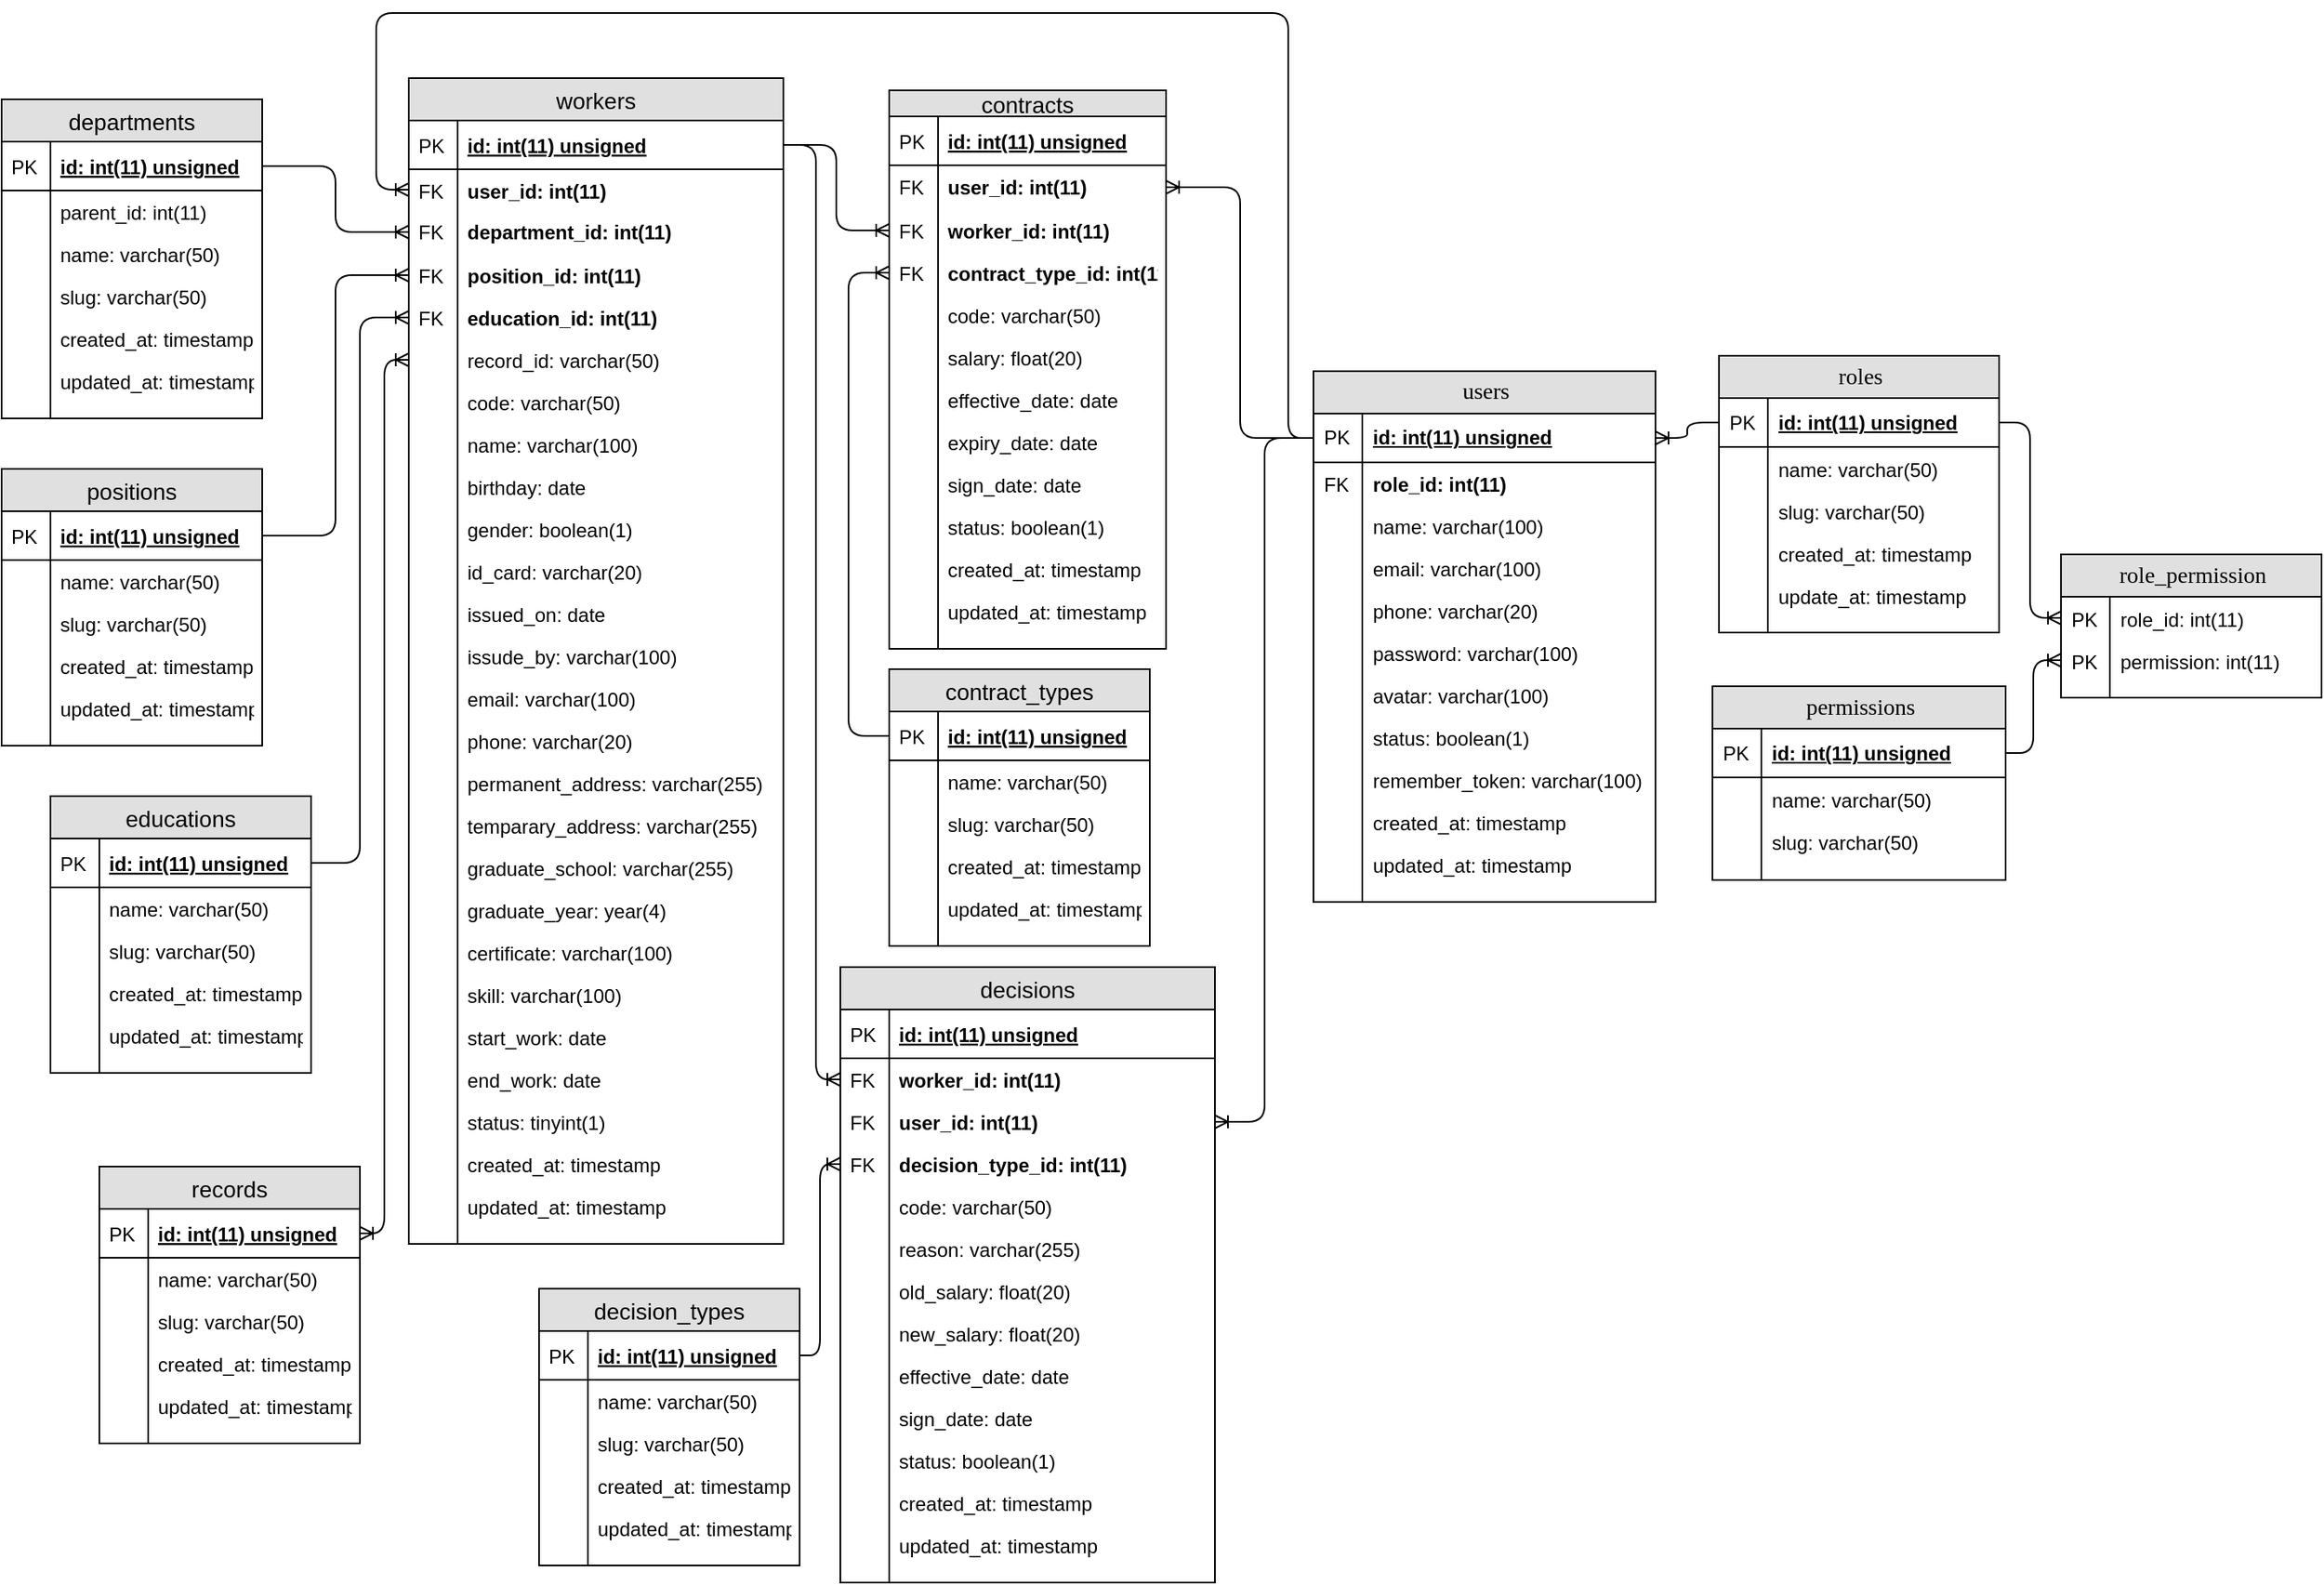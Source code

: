 <mxfile version="11.3.0" type="github" pages="2"><diagram name="database design" id="e56a1550-8fbb-45ad-956c-1786394a9013"><mxGraphModel dx="829" dy="1378" grid="1" gridSize="10" guides="1" tooltips="1" connect="1" arrows="1" fold="1" page="1" pageScale="1" pageWidth="1100" pageHeight="850" background="#ffffff" math="0" shadow="0"><root><mxCell id="0"/><mxCell id="1" parent="0"/><mxCell id="3uHVyMCqJoh69smhDy-p-61" value="positions" style="swimlane;fontStyle=0;childLayout=stackLayout;horizontal=1;startSize=26;fillColor=#e0e0e0;horizontalStack=0;resizeParent=1;resizeParentMax=0;resizeLast=0;collapsible=1;marginBottom=0;swimlaneFillColor=#ffffff;align=center;fontSize=14;" parent="1" vertex="1"><mxGeometry x="1050" y="260" width="160" height="170" as="geometry"/></mxCell><mxCell id="3uHVyMCqJoh69smhDy-p-62" value="id: int(11) unsigned" style="shape=partialRectangle;top=0;left=0;right=0;bottom=1;align=left;verticalAlign=middle;fillColor=none;spacingLeft=34;spacingRight=4;overflow=hidden;rotatable=0;points=[[0,0.5],[1,0.5]];portConstraint=eastwest;dropTarget=0;fontStyle=5;fontSize=12;" parent="3uHVyMCqJoh69smhDy-p-61" vertex="1"><mxGeometry y="26" width="160" height="30" as="geometry"/></mxCell><mxCell id="3uHVyMCqJoh69smhDy-p-63" value="PK" style="shape=partialRectangle;top=0;left=0;bottom=0;fillColor=none;align=left;verticalAlign=middle;spacingLeft=4;spacingRight=4;overflow=hidden;rotatable=0;points=[];portConstraint=eastwest;part=1;fontSize=12;" parent="3uHVyMCqJoh69smhDy-p-62" vertex="1" connectable="0"><mxGeometry width="30" height="30" as="geometry"/></mxCell><mxCell id="3uHVyMCqJoh69smhDy-p-64" value="name: varchar(50)" style="shape=partialRectangle;top=0;left=0;right=0;bottom=0;align=left;verticalAlign=top;fillColor=none;spacingLeft=34;spacingRight=4;overflow=hidden;rotatable=0;points=[[0,0.5],[1,0.5]];portConstraint=eastwest;dropTarget=0;fontSize=12;" parent="3uHVyMCqJoh69smhDy-p-61" vertex="1"><mxGeometry y="56" width="160" height="26" as="geometry"/></mxCell><mxCell id="3uHVyMCqJoh69smhDy-p-65" value="" style="shape=partialRectangle;top=0;left=0;bottom=0;fillColor=none;align=left;verticalAlign=top;spacingLeft=4;spacingRight=4;overflow=hidden;rotatable=0;points=[];portConstraint=eastwest;part=1;fontSize=12;" parent="3uHVyMCqJoh69smhDy-p-64" vertex="1" connectable="0"><mxGeometry width="30" height="26" as="geometry"/></mxCell><mxCell id="3uHVyMCqJoh69smhDy-p-66" value="slug: varchar(50)" style="shape=partialRectangle;top=0;left=0;right=0;bottom=0;align=left;verticalAlign=top;fillColor=none;spacingLeft=34;spacingRight=4;overflow=hidden;rotatable=0;points=[[0,0.5],[1,0.5]];portConstraint=eastwest;dropTarget=0;fontSize=12;" parent="3uHVyMCqJoh69smhDy-p-61" vertex="1"><mxGeometry y="82" width="160" height="26" as="geometry"/></mxCell><mxCell id="3uHVyMCqJoh69smhDy-p-67" value="" style="shape=partialRectangle;top=0;left=0;bottom=0;fillColor=none;align=left;verticalAlign=top;spacingLeft=4;spacingRight=4;overflow=hidden;rotatable=0;points=[];portConstraint=eastwest;part=1;fontSize=12;" parent="3uHVyMCqJoh69smhDy-p-66" vertex="1" connectable="0"><mxGeometry width="30" height="26" as="geometry"/></mxCell><mxCell id="3uHVyMCqJoh69smhDy-p-68" value="created_at: timestamp" style="shape=partialRectangle;top=0;left=0;right=0;bottom=0;align=left;verticalAlign=top;fillColor=none;spacingLeft=34;spacingRight=4;overflow=hidden;rotatable=0;points=[[0,0.5],[1,0.5]];portConstraint=eastwest;dropTarget=0;fontSize=12;" parent="3uHVyMCqJoh69smhDy-p-61" vertex="1"><mxGeometry y="108" width="160" height="26" as="geometry"/></mxCell><mxCell id="3uHVyMCqJoh69smhDy-p-69" value="" style="shape=partialRectangle;top=0;left=0;bottom=0;fillColor=none;align=left;verticalAlign=top;spacingLeft=4;spacingRight=4;overflow=hidden;rotatable=0;points=[];portConstraint=eastwest;part=1;fontSize=12;" parent="3uHVyMCqJoh69smhDy-p-68" vertex="1" connectable="0"><mxGeometry width="30" height="26" as="geometry"/></mxCell><mxCell id="3uHVyMCqJoh69smhDy-p-70" value="updated_at: timestamp" style="shape=partialRectangle;top=0;left=0;right=0;bottom=0;align=left;verticalAlign=top;fillColor=none;spacingLeft=34;spacingRight=4;overflow=hidden;rotatable=0;points=[[0,0.5],[1,0.5]];portConstraint=eastwest;dropTarget=0;fontSize=12;" parent="3uHVyMCqJoh69smhDy-p-61" vertex="1"><mxGeometry y="134" width="160" height="26" as="geometry"/></mxCell><mxCell id="3uHVyMCqJoh69smhDy-p-71" value="" style="shape=partialRectangle;top=0;left=0;bottom=0;fillColor=none;align=left;verticalAlign=top;spacingLeft=4;spacingRight=4;overflow=hidden;rotatable=0;points=[];portConstraint=eastwest;part=1;fontSize=12;" parent="3uHVyMCqJoh69smhDy-p-70" vertex="1" connectable="0"><mxGeometry width="30" height="26" as="geometry"/></mxCell><mxCell id="3uHVyMCqJoh69smhDy-p-72" value="" style="shape=partialRectangle;top=0;left=0;right=0;bottom=0;align=left;verticalAlign=top;fillColor=none;spacingLeft=34;spacingRight=4;overflow=hidden;rotatable=0;points=[[0,0.5],[1,0.5]];portConstraint=eastwest;dropTarget=0;fontSize=12;" parent="3uHVyMCqJoh69smhDy-p-61" vertex="1"><mxGeometry y="160" width="160" height="10" as="geometry"/></mxCell><mxCell id="3uHVyMCqJoh69smhDy-p-73" value="" style="shape=partialRectangle;top=0;left=0;bottom=0;fillColor=none;align=left;verticalAlign=top;spacingLeft=4;spacingRight=4;overflow=hidden;rotatable=0;points=[];portConstraint=eastwest;part=1;fontSize=12;" parent="3uHVyMCqJoh69smhDy-p-72" vertex="1" connectable="0"><mxGeometry width="30" height="10" as="geometry"/></mxCell><mxCell id="3uHVyMCqJoh69smhDy-p-33" value="departments" style="swimlane;fontStyle=0;childLayout=stackLayout;horizontal=1;startSize=26;fillColor=#e0e0e0;horizontalStack=0;resizeParent=1;resizeParentMax=0;resizeLast=0;collapsible=1;marginBottom=0;swimlaneFillColor=#ffffff;align=center;fontSize=14;" parent="1" vertex="1"><mxGeometry x="1050" y="33" width="160" height="196" as="geometry"/></mxCell><mxCell id="3uHVyMCqJoh69smhDy-p-34" value="id: int(11) unsigned" style="shape=partialRectangle;top=0;left=0;right=0;bottom=1;align=left;verticalAlign=middle;fillColor=none;spacingLeft=34;spacingRight=4;overflow=hidden;rotatable=0;points=[[0,0.5],[1,0.5]];portConstraint=eastwest;dropTarget=0;fontStyle=5;fontSize=12;" parent="3uHVyMCqJoh69smhDy-p-33" vertex="1"><mxGeometry y="26" width="160" height="30" as="geometry"/></mxCell><mxCell id="3uHVyMCqJoh69smhDy-p-35" value="PK" style="shape=partialRectangle;top=0;left=0;bottom=0;fillColor=none;align=left;verticalAlign=middle;spacingLeft=4;spacingRight=4;overflow=hidden;rotatable=0;points=[];portConstraint=eastwest;part=1;fontSize=12;" parent="3uHVyMCqJoh69smhDy-p-34" vertex="1" connectable="0"><mxGeometry width="30" height="30" as="geometry"/></mxCell><mxCell id="3uHVyMCqJoh69smhDy-p-36" value="parent_id: int(11)" style="shape=partialRectangle;top=0;left=0;right=0;bottom=0;align=left;verticalAlign=top;fillColor=none;spacingLeft=34;spacingRight=4;overflow=hidden;rotatable=0;points=[[0,0.5],[1,0.5]];portConstraint=eastwest;dropTarget=0;fontSize=12;" parent="3uHVyMCqJoh69smhDy-p-33" vertex="1"><mxGeometry y="56" width="160" height="26" as="geometry"/></mxCell><mxCell id="3uHVyMCqJoh69smhDy-p-37" value="" style="shape=partialRectangle;top=0;left=0;bottom=0;fillColor=none;align=left;verticalAlign=top;spacingLeft=4;spacingRight=4;overflow=hidden;rotatable=0;points=[];portConstraint=eastwest;part=1;fontSize=12;" parent="3uHVyMCqJoh69smhDy-p-36" vertex="1" connectable="0"><mxGeometry width="30" height="26" as="geometry"/></mxCell><mxCell id="3uHVyMCqJoh69smhDy-p-38" value="name: varchar(50)" style="shape=partialRectangle;top=0;left=0;right=0;bottom=0;align=left;verticalAlign=top;fillColor=none;spacingLeft=34;spacingRight=4;overflow=hidden;rotatable=0;points=[[0,0.5],[1,0.5]];portConstraint=eastwest;dropTarget=0;fontSize=12;" parent="3uHVyMCqJoh69smhDy-p-33" vertex="1"><mxGeometry y="82" width="160" height="26" as="geometry"/></mxCell><mxCell id="3uHVyMCqJoh69smhDy-p-39" value="" style="shape=partialRectangle;top=0;left=0;bottom=0;fillColor=none;align=left;verticalAlign=top;spacingLeft=4;spacingRight=4;overflow=hidden;rotatable=0;points=[];portConstraint=eastwest;part=1;fontSize=12;" parent="3uHVyMCqJoh69smhDy-p-38" vertex="1" connectable="0"><mxGeometry width="30" height="26" as="geometry"/></mxCell><mxCell id="3uHVyMCqJoh69smhDy-p-40" value="slug: varchar(50)" style="shape=partialRectangle;top=0;left=0;right=0;bottom=0;align=left;verticalAlign=top;fillColor=none;spacingLeft=34;spacingRight=4;overflow=hidden;rotatable=0;points=[[0,0.5],[1,0.5]];portConstraint=eastwest;dropTarget=0;fontSize=12;" parent="3uHVyMCqJoh69smhDy-p-33" vertex="1"><mxGeometry y="108" width="160" height="26" as="geometry"/></mxCell><mxCell id="3uHVyMCqJoh69smhDy-p-41" value="" style="shape=partialRectangle;top=0;left=0;bottom=0;fillColor=none;align=left;verticalAlign=top;spacingLeft=4;spacingRight=4;overflow=hidden;rotatable=0;points=[];portConstraint=eastwest;part=1;fontSize=12;" parent="3uHVyMCqJoh69smhDy-p-40" vertex="1" connectable="0"><mxGeometry width="30" height="26" as="geometry"/></mxCell><mxCell id="3uHVyMCqJoh69smhDy-p-44" value="created_at: timestamp" style="shape=partialRectangle;top=0;left=0;right=0;bottom=0;align=left;verticalAlign=top;fillColor=none;spacingLeft=34;spacingRight=4;overflow=hidden;rotatable=0;points=[[0,0.5],[1,0.5]];portConstraint=eastwest;dropTarget=0;fontSize=12;" parent="3uHVyMCqJoh69smhDy-p-33" vertex="1"><mxGeometry y="134" width="160" height="26" as="geometry"/></mxCell><mxCell id="3uHVyMCqJoh69smhDy-p-45" value="" style="shape=partialRectangle;top=0;left=0;bottom=0;fillColor=none;align=left;verticalAlign=top;spacingLeft=4;spacingRight=4;overflow=hidden;rotatable=0;points=[];portConstraint=eastwest;part=1;fontSize=12;" parent="3uHVyMCqJoh69smhDy-p-44" vertex="1" connectable="0"><mxGeometry width="30" height="26" as="geometry"/></mxCell><mxCell id="3uHVyMCqJoh69smhDy-p-46" value="updated_at: timestamp" style="shape=partialRectangle;top=0;left=0;right=0;bottom=0;align=left;verticalAlign=top;fillColor=none;spacingLeft=34;spacingRight=4;overflow=hidden;rotatable=0;points=[[0,0.5],[1,0.5]];portConstraint=eastwest;dropTarget=0;fontSize=12;" parent="3uHVyMCqJoh69smhDy-p-33" vertex="1"><mxGeometry y="160" width="160" height="26" as="geometry"/></mxCell><mxCell id="3uHVyMCqJoh69smhDy-p-47" value="" style="shape=partialRectangle;top=0;left=0;bottom=0;fillColor=none;align=left;verticalAlign=top;spacingLeft=4;spacingRight=4;overflow=hidden;rotatable=0;points=[];portConstraint=eastwest;part=1;fontSize=12;" parent="3uHVyMCqJoh69smhDy-p-46" vertex="1" connectable="0"><mxGeometry width="30" height="26" as="geometry"/></mxCell><mxCell id="3uHVyMCqJoh69smhDy-p-42" value="" style="shape=partialRectangle;top=0;left=0;right=0;bottom=0;align=left;verticalAlign=top;fillColor=none;spacingLeft=34;spacingRight=4;overflow=hidden;rotatable=0;points=[[0,0.5],[1,0.5]];portConstraint=eastwest;dropTarget=0;fontSize=12;" parent="3uHVyMCqJoh69smhDy-p-33" vertex="1"><mxGeometry y="186" width="160" height="10" as="geometry"/></mxCell><mxCell id="3uHVyMCqJoh69smhDy-p-43" value="" style="shape=partialRectangle;top=0;left=0;bottom=0;fillColor=none;align=left;verticalAlign=top;spacingLeft=4;spacingRight=4;overflow=hidden;rotatable=0;points=[];portConstraint=eastwest;part=1;fontSize=12;" parent="3uHVyMCqJoh69smhDy-p-42" vertex="1" connectable="0"><mxGeometry width="30" height="10" as="geometry"/></mxCell><mxCell id="3uHVyMCqJoh69smhDy-p-75" value="records" style="swimlane;fontStyle=0;childLayout=stackLayout;horizontal=1;startSize=26;fillColor=#e0e0e0;horizontalStack=0;resizeParent=1;resizeParentMax=0;resizeLast=0;collapsible=1;marginBottom=0;swimlaneFillColor=#ffffff;align=center;fontSize=14;" parent="1" vertex="1"><mxGeometry x="1110" y="688.5" width="160" height="170" as="geometry"/></mxCell><mxCell id="3uHVyMCqJoh69smhDy-p-76" value="id: int(11) unsigned" style="shape=partialRectangle;top=0;left=0;right=0;bottom=1;align=left;verticalAlign=middle;fillColor=none;spacingLeft=34;spacingRight=4;overflow=hidden;rotatable=0;points=[[0,0.5],[1,0.5]];portConstraint=eastwest;dropTarget=0;fontStyle=5;fontSize=12;" parent="3uHVyMCqJoh69smhDy-p-75" vertex="1"><mxGeometry y="26" width="160" height="30" as="geometry"/></mxCell><mxCell id="3uHVyMCqJoh69smhDy-p-77" value="PK" style="shape=partialRectangle;top=0;left=0;bottom=0;fillColor=none;align=left;verticalAlign=middle;spacingLeft=4;spacingRight=4;overflow=hidden;rotatable=0;points=[];portConstraint=eastwest;part=1;fontSize=12;" parent="3uHVyMCqJoh69smhDy-p-76" vertex="1" connectable="0"><mxGeometry width="30" height="30" as="geometry"/></mxCell><mxCell id="3uHVyMCqJoh69smhDy-p-78" value="name: varchar(50)" style="shape=partialRectangle;top=0;left=0;right=0;bottom=0;align=left;verticalAlign=top;fillColor=none;spacingLeft=34;spacingRight=4;overflow=hidden;rotatable=0;points=[[0,0.5],[1,0.5]];portConstraint=eastwest;dropTarget=0;fontSize=12;" parent="3uHVyMCqJoh69smhDy-p-75" vertex="1"><mxGeometry y="56" width="160" height="26" as="geometry"/></mxCell><mxCell id="3uHVyMCqJoh69smhDy-p-79" value="" style="shape=partialRectangle;top=0;left=0;bottom=0;fillColor=none;align=left;verticalAlign=top;spacingLeft=4;spacingRight=4;overflow=hidden;rotatable=0;points=[];portConstraint=eastwest;part=1;fontSize=12;" parent="3uHVyMCqJoh69smhDy-p-78" vertex="1" connectable="0"><mxGeometry width="30" height="26" as="geometry"/></mxCell><mxCell id="3uHVyMCqJoh69smhDy-p-80" value="slug: varchar(50)" style="shape=partialRectangle;top=0;left=0;right=0;bottom=0;align=left;verticalAlign=top;fillColor=none;spacingLeft=34;spacingRight=4;overflow=hidden;rotatable=0;points=[[0,0.5],[1,0.5]];portConstraint=eastwest;dropTarget=0;fontSize=12;" parent="3uHVyMCqJoh69smhDy-p-75" vertex="1"><mxGeometry y="82" width="160" height="26" as="geometry"/></mxCell><mxCell id="3uHVyMCqJoh69smhDy-p-81" value="" style="shape=partialRectangle;top=0;left=0;bottom=0;fillColor=none;align=left;verticalAlign=top;spacingLeft=4;spacingRight=4;overflow=hidden;rotatable=0;points=[];portConstraint=eastwest;part=1;fontSize=12;" parent="3uHVyMCqJoh69smhDy-p-80" vertex="1" connectable="0"><mxGeometry width="30" height="26" as="geometry"/></mxCell><mxCell id="3uHVyMCqJoh69smhDy-p-82" value="created_at: timestamp" style="shape=partialRectangle;top=0;left=0;right=0;bottom=0;align=left;verticalAlign=top;fillColor=none;spacingLeft=34;spacingRight=4;overflow=hidden;rotatable=0;points=[[0,0.5],[1,0.5]];portConstraint=eastwest;dropTarget=0;fontSize=12;" parent="3uHVyMCqJoh69smhDy-p-75" vertex="1"><mxGeometry y="108" width="160" height="26" as="geometry"/></mxCell><mxCell id="3uHVyMCqJoh69smhDy-p-83" value="" style="shape=partialRectangle;top=0;left=0;bottom=0;fillColor=none;align=left;verticalAlign=top;spacingLeft=4;spacingRight=4;overflow=hidden;rotatable=0;points=[];portConstraint=eastwest;part=1;fontSize=12;" parent="3uHVyMCqJoh69smhDy-p-82" vertex="1" connectable="0"><mxGeometry width="30" height="26" as="geometry"/></mxCell><mxCell id="3uHVyMCqJoh69smhDy-p-84" value="updated_at: timestamp" style="shape=partialRectangle;top=0;left=0;right=0;bottom=0;align=left;verticalAlign=top;fillColor=none;spacingLeft=34;spacingRight=4;overflow=hidden;rotatable=0;points=[[0,0.5],[1,0.5]];portConstraint=eastwest;dropTarget=0;fontSize=12;" parent="3uHVyMCqJoh69smhDy-p-75" vertex="1"><mxGeometry y="134" width="160" height="26" as="geometry"/></mxCell><mxCell id="3uHVyMCqJoh69smhDy-p-85" value="" style="shape=partialRectangle;top=0;left=0;bottom=0;fillColor=none;align=left;verticalAlign=top;spacingLeft=4;spacingRight=4;overflow=hidden;rotatable=0;points=[];portConstraint=eastwest;part=1;fontSize=12;" parent="3uHVyMCqJoh69smhDy-p-84" vertex="1" connectable="0"><mxGeometry width="30" height="26" as="geometry"/></mxCell><mxCell id="3uHVyMCqJoh69smhDy-p-86" value="" style="shape=partialRectangle;top=0;left=0;right=0;bottom=0;align=left;verticalAlign=top;fillColor=none;spacingLeft=34;spacingRight=4;overflow=hidden;rotatable=0;points=[[0,0.5],[1,0.5]];portConstraint=eastwest;dropTarget=0;fontSize=12;" parent="3uHVyMCqJoh69smhDy-p-75" vertex="1"><mxGeometry y="160" width="160" height="10" as="geometry"/></mxCell><mxCell id="3uHVyMCqJoh69smhDy-p-87" value="" style="shape=partialRectangle;top=0;left=0;bottom=0;fillColor=none;align=left;verticalAlign=top;spacingLeft=4;spacingRight=4;overflow=hidden;rotatable=0;points=[];portConstraint=eastwest;part=1;fontSize=12;" parent="3uHVyMCqJoh69smhDy-p-86" vertex="1" connectable="0"><mxGeometry width="30" height="10" as="geometry"/></mxCell><mxCell id="3uHVyMCqJoh69smhDy-p-48" value="educations" style="swimlane;fontStyle=0;childLayout=stackLayout;horizontal=1;startSize=26;fillColor=#e0e0e0;horizontalStack=0;resizeParent=1;resizeParentMax=0;resizeLast=0;collapsible=1;marginBottom=0;swimlaneFillColor=#ffffff;align=center;fontSize=14;" parent="1" vertex="1"><mxGeometry x="1080" y="461" width="160" height="170" as="geometry"/></mxCell><mxCell id="3uHVyMCqJoh69smhDy-p-49" value="id: int(11) unsigned" style="shape=partialRectangle;top=0;left=0;right=0;bottom=1;align=left;verticalAlign=middle;fillColor=none;spacingLeft=34;spacingRight=4;overflow=hidden;rotatable=0;points=[[0,0.5],[1,0.5]];portConstraint=eastwest;dropTarget=0;fontStyle=5;fontSize=12;" parent="3uHVyMCqJoh69smhDy-p-48" vertex="1"><mxGeometry y="26" width="160" height="30" as="geometry"/></mxCell><mxCell id="3uHVyMCqJoh69smhDy-p-50" value="PK" style="shape=partialRectangle;top=0;left=0;bottom=0;fillColor=none;align=left;verticalAlign=middle;spacingLeft=4;spacingRight=4;overflow=hidden;rotatable=0;points=[];portConstraint=eastwest;part=1;fontSize=12;" parent="3uHVyMCqJoh69smhDy-p-49" vertex="1" connectable="0"><mxGeometry width="30" height="30" as="geometry"/></mxCell><mxCell id="3uHVyMCqJoh69smhDy-p-51" value="name: varchar(50)" style="shape=partialRectangle;top=0;left=0;right=0;bottom=0;align=left;verticalAlign=top;fillColor=none;spacingLeft=34;spacingRight=4;overflow=hidden;rotatable=0;points=[[0,0.5],[1,0.5]];portConstraint=eastwest;dropTarget=0;fontSize=12;" parent="3uHVyMCqJoh69smhDy-p-48" vertex="1"><mxGeometry y="56" width="160" height="26" as="geometry"/></mxCell><mxCell id="3uHVyMCqJoh69smhDy-p-52" value="" style="shape=partialRectangle;top=0;left=0;bottom=0;fillColor=none;align=left;verticalAlign=top;spacingLeft=4;spacingRight=4;overflow=hidden;rotatable=0;points=[];portConstraint=eastwest;part=1;fontSize=12;" parent="3uHVyMCqJoh69smhDy-p-51" vertex="1" connectable="0"><mxGeometry width="30" height="26" as="geometry"/></mxCell><mxCell id="3uHVyMCqJoh69smhDy-p-53" value="slug: varchar(50)" style="shape=partialRectangle;top=0;left=0;right=0;bottom=0;align=left;verticalAlign=top;fillColor=none;spacingLeft=34;spacingRight=4;overflow=hidden;rotatable=0;points=[[0,0.5],[1,0.5]];portConstraint=eastwest;dropTarget=0;fontSize=12;" parent="3uHVyMCqJoh69smhDy-p-48" vertex="1"><mxGeometry y="82" width="160" height="26" as="geometry"/></mxCell><mxCell id="3uHVyMCqJoh69smhDy-p-54" value="" style="shape=partialRectangle;top=0;left=0;bottom=0;fillColor=none;align=left;verticalAlign=top;spacingLeft=4;spacingRight=4;overflow=hidden;rotatable=0;points=[];portConstraint=eastwest;part=1;fontSize=12;" parent="3uHVyMCqJoh69smhDy-p-53" vertex="1" connectable="0"><mxGeometry width="30" height="26" as="geometry"/></mxCell><mxCell id="3uHVyMCqJoh69smhDy-p-55" value="created_at: timestamp" style="shape=partialRectangle;top=0;left=0;right=0;bottom=0;align=left;verticalAlign=top;fillColor=none;spacingLeft=34;spacingRight=4;overflow=hidden;rotatable=0;points=[[0,0.5],[1,0.5]];portConstraint=eastwest;dropTarget=0;fontSize=12;" parent="3uHVyMCqJoh69smhDy-p-48" vertex="1"><mxGeometry y="108" width="160" height="26" as="geometry"/></mxCell><mxCell id="3uHVyMCqJoh69smhDy-p-56" value="" style="shape=partialRectangle;top=0;left=0;bottom=0;fillColor=none;align=left;verticalAlign=top;spacingLeft=4;spacingRight=4;overflow=hidden;rotatable=0;points=[];portConstraint=eastwest;part=1;fontSize=12;" parent="3uHVyMCqJoh69smhDy-p-55" vertex="1" connectable="0"><mxGeometry width="30" height="26" as="geometry"/></mxCell><mxCell id="3uHVyMCqJoh69smhDy-p-59" value="updated_at: timestamp" style="shape=partialRectangle;top=0;left=0;right=0;bottom=0;align=left;verticalAlign=top;fillColor=none;spacingLeft=34;spacingRight=4;overflow=hidden;rotatable=0;points=[[0,0.5],[1,0.5]];portConstraint=eastwest;dropTarget=0;fontSize=12;" parent="3uHVyMCqJoh69smhDy-p-48" vertex="1"><mxGeometry y="134" width="160" height="26" as="geometry"/></mxCell><mxCell id="3uHVyMCqJoh69smhDy-p-60" value="" style="shape=partialRectangle;top=0;left=0;bottom=0;fillColor=none;align=left;verticalAlign=top;spacingLeft=4;spacingRight=4;overflow=hidden;rotatable=0;points=[];portConstraint=eastwest;part=1;fontSize=12;" parent="3uHVyMCqJoh69smhDy-p-59" vertex="1" connectable="0"><mxGeometry width="30" height="26" as="geometry"/></mxCell><mxCell id="3uHVyMCqJoh69smhDy-p-57" value="" style="shape=partialRectangle;top=0;left=0;right=0;bottom=0;align=left;verticalAlign=top;fillColor=none;spacingLeft=34;spacingRight=4;overflow=hidden;rotatable=0;points=[[0,0.5],[1,0.5]];portConstraint=eastwest;dropTarget=0;fontSize=12;" parent="3uHVyMCqJoh69smhDy-p-48" vertex="1"><mxGeometry y="160" width="160" height="10" as="geometry"/></mxCell><mxCell id="3uHVyMCqJoh69smhDy-p-58" value="" style="shape=partialRectangle;top=0;left=0;bottom=0;fillColor=none;align=left;verticalAlign=top;spacingLeft=4;spacingRight=4;overflow=hidden;rotatable=0;points=[];portConstraint=eastwest;part=1;fontSize=12;" parent="3uHVyMCqJoh69smhDy-p-57" vertex="1" connectable="0"><mxGeometry width="30" height="10" as="geometry"/></mxCell><mxCell id="3uHVyMCqJoh69smhDy-p-88" value="workers" style="swimlane;fontStyle=0;childLayout=stackLayout;horizontal=1;startSize=26;fillColor=#e0e0e0;horizontalStack=0;resizeParent=1;resizeParentMax=0;resizeLast=0;collapsible=1;marginBottom=0;swimlaneFillColor=#ffffff;align=center;fontSize=14;" parent="1" vertex="1"><mxGeometry x="1300" y="20" width="230" height="716" as="geometry"/></mxCell><mxCell id="3uHVyMCqJoh69smhDy-p-89" value="id: int(11) unsigned" style="shape=partialRectangle;top=0;left=0;right=0;bottom=1;align=left;verticalAlign=middle;fillColor=none;spacingLeft=34;spacingRight=4;overflow=hidden;rotatable=0;points=[[0,0.5],[1,0.5]];portConstraint=eastwest;dropTarget=0;fontStyle=5;fontSize=12;" parent="3uHVyMCqJoh69smhDy-p-88" vertex="1"><mxGeometry y="26" width="230" height="30" as="geometry"/></mxCell><mxCell id="3uHVyMCqJoh69smhDy-p-90" value="PK" style="shape=partialRectangle;top=0;left=0;bottom=0;fillColor=none;align=left;verticalAlign=middle;spacingLeft=4;spacingRight=4;overflow=hidden;rotatable=0;points=[];portConstraint=eastwest;part=1;fontSize=12;" parent="3uHVyMCqJoh69smhDy-p-89" vertex="1" connectable="0"><mxGeometry width="30" height="30" as="geometry"/></mxCell><mxCell id="Dm1cuLC_9gaNAVfKGoOd-92" value="user_id: int(11)" style="shape=partialRectangle;top=0;left=0;right=0;bottom=0;align=left;verticalAlign=top;fillColor=none;spacingLeft=34;spacingRight=4;overflow=hidden;rotatable=0;points=[[0,0.5],[1,0.5]];portConstraint=eastwest;dropTarget=0;fontSize=12;fontStyle=1" parent="3uHVyMCqJoh69smhDy-p-88" vertex="1"><mxGeometry y="56" width="230" height="25" as="geometry"/></mxCell><mxCell id="Dm1cuLC_9gaNAVfKGoOd-93" value="FK" style="shape=partialRectangle;top=0;left=0;bottom=0;fillColor=none;align=left;verticalAlign=top;spacingLeft=4;spacingRight=4;overflow=hidden;rotatable=0;points=[];portConstraint=eastwest;part=1;fontSize=12;" parent="Dm1cuLC_9gaNAVfKGoOd-92" vertex="1" connectable="0"><mxGeometry width="30" height="26" as="geometry"/></mxCell><mxCell id="3uHVyMCqJoh69smhDy-p-91" value="department_id: int(11)" style="shape=partialRectangle;top=0;left=0;right=0;bottom=0;align=left;verticalAlign=top;fillColor=none;spacingLeft=34;spacingRight=4;overflow=hidden;rotatable=0;points=[[0,0.5],[1,0.5]];portConstraint=eastwest;dropTarget=0;fontSize=12;fontStyle=1" parent="3uHVyMCqJoh69smhDy-p-88" vertex="1"><mxGeometry y="81" width="230" height="27" as="geometry"/></mxCell><mxCell id="3uHVyMCqJoh69smhDy-p-92" value="FK" style="shape=partialRectangle;top=0;left=0;bottom=0;fillColor=none;align=left;verticalAlign=top;spacingLeft=4;spacingRight=4;overflow=hidden;rotatable=0;points=[];portConstraint=eastwest;part=1;fontSize=12;" parent="3uHVyMCqJoh69smhDy-p-91" vertex="1" connectable="0"><mxGeometry width="30" height="26" as="geometry"/></mxCell><mxCell id="3uHVyMCqJoh69smhDy-p-147" value="position_id: int(11)" style="shape=partialRectangle;top=0;left=0;right=0;bottom=0;align=left;verticalAlign=top;fillColor=none;spacingLeft=34;spacingRight=4;overflow=hidden;rotatable=0;points=[[0,0.5],[1,0.5]];portConstraint=eastwest;dropTarget=0;fontSize=12;fontStyle=1" parent="3uHVyMCqJoh69smhDy-p-88" vertex="1"><mxGeometry y="108" width="230" height="26" as="geometry"/></mxCell><mxCell id="3uHVyMCqJoh69smhDy-p-148" value="FK" style="shape=partialRectangle;top=0;left=0;bottom=0;fillColor=none;align=left;verticalAlign=top;spacingLeft=4;spacingRight=4;overflow=hidden;rotatable=0;points=[];portConstraint=eastwest;part=1;fontSize=12;" parent="3uHVyMCqJoh69smhDy-p-147" vertex="1" connectable="0"><mxGeometry width="30" height="26" as="geometry"/></mxCell><mxCell id="3uHVyMCqJoh69smhDy-p-149" value="education_id: int(11)" style="shape=partialRectangle;top=0;left=0;right=0;bottom=0;align=left;verticalAlign=top;fillColor=none;spacingLeft=34;spacingRight=4;overflow=hidden;rotatable=0;points=[[0,0.5],[1,0.5]];portConstraint=eastwest;dropTarget=0;fontSize=12;fontStyle=1" parent="3uHVyMCqJoh69smhDy-p-88" vertex="1"><mxGeometry y="134" width="230" height="26" as="geometry"/></mxCell><mxCell id="3uHVyMCqJoh69smhDy-p-150" value="FK" style="shape=partialRectangle;top=0;left=0;bottom=0;fillColor=none;align=left;verticalAlign=top;spacingLeft=4;spacingRight=4;overflow=hidden;rotatable=0;points=[];portConstraint=eastwest;part=1;fontSize=12;" parent="3uHVyMCqJoh69smhDy-p-149" vertex="1" connectable="0"><mxGeometry width="30" height="26" as="geometry"/></mxCell><mxCell id="3uHVyMCqJoh69smhDy-p-145" value="record_id: varchar(50)" style="shape=partialRectangle;top=0;left=0;right=0;bottom=0;align=left;verticalAlign=top;fillColor=none;spacingLeft=34;spacingRight=4;overflow=hidden;rotatable=0;points=[[0,0.5],[1,0.5]];portConstraint=eastwest;dropTarget=0;fontSize=12;" parent="3uHVyMCqJoh69smhDy-p-88" vertex="1"><mxGeometry y="160" width="230" height="26" as="geometry"/></mxCell><mxCell id="3uHVyMCqJoh69smhDy-p-146" value="" style="shape=partialRectangle;top=0;left=0;bottom=0;fillColor=none;align=left;verticalAlign=top;spacingLeft=4;spacingRight=4;overflow=hidden;rotatable=0;points=[];portConstraint=eastwest;part=1;fontSize=12;" parent="3uHVyMCqJoh69smhDy-p-145" vertex="1" connectable="0"><mxGeometry width="30" height="26" as="geometry"/></mxCell><mxCell id="3uHVyMCqJoh69smhDy-p-93" value="code: varchar(50)" style="shape=partialRectangle;top=0;left=0;right=0;bottom=0;align=left;verticalAlign=top;fillColor=none;spacingLeft=34;spacingRight=4;overflow=hidden;rotatable=0;points=[[0,0.5],[1,0.5]];portConstraint=eastwest;dropTarget=0;fontSize=12;" parent="3uHVyMCqJoh69smhDy-p-88" vertex="1"><mxGeometry y="186" width="230" height="26" as="geometry"/></mxCell><mxCell id="3uHVyMCqJoh69smhDy-p-94" value="" style="shape=partialRectangle;top=0;left=0;bottom=0;fillColor=none;align=left;verticalAlign=top;spacingLeft=4;spacingRight=4;overflow=hidden;rotatable=0;points=[];portConstraint=eastwest;part=1;fontSize=12;" parent="3uHVyMCqJoh69smhDy-p-93" vertex="1" connectable="0"><mxGeometry width="30" height="26" as="geometry"/></mxCell><mxCell id="3uHVyMCqJoh69smhDy-p-107" value="name: varchar(100)" style="shape=partialRectangle;top=0;left=0;right=0;bottom=0;align=left;verticalAlign=top;fillColor=none;spacingLeft=34;spacingRight=4;overflow=hidden;rotatable=0;points=[[0,0.5],[1,0.5]];portConstraint=eastwest;dropTarget=0;fontSize=12;" parent="3uHVyMCqJoh69smhDy-p-88" vertex="1"><mxGeometry y="212" width="230" height="26" as="geometry"/></mxCell><mxCell id="3uHVyMCqJoh69smhDy-p-108" value="" style="shape=partialRectangle;top=0;left=0;bottom=0;fillColor=none;align=left;verticalAlign=top;spacingLeft=4;spacingRight=4;overflow=hidden;rotatable=0;points=[];portConstraint=eastwest;part=1;fontSize=12;" parent="3uHVyMCqJoh69smhDy-p-107" vertex="1" connectable="0"><mxGeometry width="30" height="26" as="geometry"/></mxCell><mxCell id="3uHVyMCqJoh69smhDy-p-109" value="birthday: date" style="shape=partialRectangle;top=0;left=0;right=0;bottom=0;align=left;verticalAlign=top;fillColor=none;spacingLeft=34;spacingRight=4;overflow=hidden;rotatable=0;points=[[0,0.5],[1,0.5]];portConstraint=eastwest;dropTarget=0;fontSize=12;" parent="3uHVyMCqJoh69smhDy-p-88" vertex="1"><mxGeometry y="238" width="230" height="26" as="geometry"/></mxCell><mxCell id="3uHVyMCqJoh69smhDy-p-110" value="" style="shape=partialRectangle;top=0;left=0;bottom=0;fillColor=none;align=left;verticalAlign=top;spacingLeft=4;spacingRight=4;overflow=hidden;rotatable=0;points=[];portConstraint=eastwest;part=1;fontSize=12;" parent="3uHVyMCqJoh69smhDy-p-109" vertex="1" connectable="0"><mxGeometry width="30" height="26" as="geometry"/></mxCell><mxCell id="3uHVyMCqJoh69smhDy-p-111" value="gender: boolean(1)" style="shape=partialRectangle;top=0;left=0;right=0;bottom=0;align=left;verticalAlign=top;fillColor=none;spacingLeft=34;spacingRight=4;overflow=hidden;rotatable=0;points=[[0,0.5],[1,0.5]];portConstraint=eastwest;dropTarget=0;fontSize=12;" parent="3uHVyMCqJoh69smhDy-p-88" vertex="1"><mxGeometry y="264" width="230" height="26" as="geometry"/></mxCell><mxCell id="3uHVyMCqJoh69smhDy-p-112" value="" style="shape=partialRectangle;top=0;left=0;bottom=0;fillColor=none;align=left;verticalAlign=top;spacingLeft=4;spacingRight=4;overflow=hidden;rotatable=0;points=[];portConstraint=eastwest;part=1;fontSize=12;" parent="3uHVyMCqJoh69smhDy-p-111" vertex="1" connectable="0"><mxGeometry width="30" height="26" as="geometry"/></mxCell><mxCell id="3uHVyMCqJoh69smhDy-p-113" value="id_card: varchar(20)" style="shape=partialRectangle;top=0;left=0;right=0;bottom=0;align=left;verticalAlign=top;fillColor=none;spacingLeft=34;spacingRight=4;overflow=hidden;rotatable=0;points=[[0,0.5],[1,0.5]];portConstraint=eastwest;dropTarget=0;fontSize=12;" parent="3uHVyMCqJoh69smhDy-p-88" vertex="1"><mxGeometry y="290" width="230" height="26" as="geometry"/></mxCell><mxCell id="3uHVyMCqJoh69smhDy-p-114" value="" style="shape=partialRectangle;top=0;left=0;bottom=0;fillColor=none;align=left;verticalAlign=top;spacingLeft=4;spacingRight=4;overflow=hidden;rotatable=0;points=[];portConstraint=eastwest;part=1;fontSize=12;" parent="3uHVyMCqJoh69smhDy-p-113" vertex="1" connectable="0"><mxGeometry width="30" height="26" as="geometry"/></mxCell><mxCell id="3uHVyMCqJoh69smhDy-p-115" value="issued_on: date" style="shape=partialRectangle;top=0;left=0;right=0;bottom=0;align=left;verticalAlign=top;fillColor=none;spacingLeft=34;spacingRight=4;overflow=hidden;rotatable=0;points=[[0,0.5],[1,0.5]];portConstraint=eastwest;dropTarget=0;fontSize=12;" parent="3uHVyMCqJoh69smhDy-p-88" vertex="1"><mxGeometry y="316" width="230" height="26" as="geometry"/></mxCell><mxCell id="3uHVyMCqJoh69smhDy-p-116" value="" style="shape=partialRectangle;top=0;left=0;bottom=0;fillColor=none;align=left;verticalAlign=top;spacingLeft=4;spacingRight=4;overflow=hidden;rotatable=0;points=[];portConstraint=eastwest;part=1;fontSize=12;" parent="3uHVyMCqJoh69smhDy-p-115" vertex="1" connectable="0"><mxGeometry width="30" height="26" as="geometry"/></mxCell><mxCell id="3uHVyMCqJoh69smhDy-p-117" value="issude_by: varchar(100)&#10;" style="shape=partialRectangle;top=0;left=0;right=0;bottom=0;align=left;verticalAlign=top;fillColor=none;spacingLeft=34;spacingRight=4;overflow=hidden;rotatable=0;points=[[0,0.5],[1,0.5]];portConstraint=eastwest;dropTarget=0;fontSize=12;" parent="3uHVyMCqJoh69smhDy-p-88" vertex="1"><mxGeometry y="342" width="230" height="26" as="geometry"/></mxCell><mxCell id="3uHVyMCqJoh69smhDy-p-118" value="" style="shape=partialRectangle;top=0;left=0;bottom=0;fillColor=none;align=left;verticalAlign=top;spacingLeft=4;spacingRight=4;overflow=hidden;rotatable=0;points=[];portConstraint=eastwest;part=1;fontSize=12;" parent="3uHVyMCqJoh69smhDy-p-117" vertex="1" connectable="0"><mxGeometry width="30" height="26" as="geometry"/></mxCell><mxCell id="3uHVyMCqJoh69smhDy-p-119" value="email: varchar(100)&#10;" style="shape=partialRectangle;top=0;left=0;right=0;bottom=0;align=left;verticalAlign=top;fillColor=none;spacingLeft=34;spacingRight=4;overflow=hidden;rotatable=0;points=[[0,0.5],[1,0.5]];portConstraint=eastwest;dropTarget=0;fontSize=12;" parent="3uHVyMCqJoh69smhDy-p-88" vertex="1"><mxGeometry y="368" width="230" height="26" as="geometry"/></mxCell><mxCell id="3uHVyMCqJoh69smhDy-p-120" value="" style="shape=partialRectangle;top=0;left=0;bottom=0;fillColor=none;align=left;verticalAlign=top;spacingLeft=4;spacingRight=4;overflow=hidden;rotatable=0;points=[];portConstraint=eastwest;part=1;fontSize=12;" parent="3uHVyMCqJoh69smhDy-p-119" vertex="1" connectable="0"><mxGeometry width="30" height="26" as="geometry"/></mxCell><mxCell id="3uHVyMCqJoh69smhDy-p-121" value="phone: varchar(20)" style="shape=partialRectangle;top=0;left=0;right=0;bottom=0;align=left;verticalAlign=top;fillColor=none;spacingLeft=34;spacingRight=4;overflow=hidden;rotatable=0;points=[[0,0.5],[1,0.5]];portConstraint=eastwest;dropTarget=0;fontSize=12;" parent="3uHVyMCqJoh69smhDy-p-88" vertex="1"><mxGeometry y="394" width="230" height="26" as="geometry"/></mxCell><mxCell id="3uHVyMCqJoh69smhDy-p-122" value="" style="shape=partialRectangle;top=0;left=0;bottom=0;fillColor=none;align=left;verticalAlign=top;spacingLeft=4;spacingRight=4;overflow=hidden;rotatable=0;points=[];portConstraint=eastwest;part=1;fontSize=12;" parent="3uHVyMCqJoh69smhDy-p-121" vertex="1" connectable="0"><mxGeometry width="30" height="26" as="geometry"/></mxCell><mxCell id="3uHVyMCqJoh69smhDy-p-123" value="permanent_address: varchar(255)" style="shape=partialRectangle;top=0;left=0;right=0;bottom=0;align=left;verticalAlign=top;fillColor=none;spacingLeft=34;spacingRight=4;overflow=hidden;rotatable=0;points=[[0,0.5],[1,0.5]];portConstraint=eastwest;dropTarget=0;fontSize=12;" parent="3uHVyMCqJoh69smhDy-p-88" vertex="1"><mxGeometry y="420" width="230" height="26" as="geometry"/></mxCell><mxCell id="3uHVyMCqJoh69smhDy-p-124" value="" style="shape=partialRectangle;top=0;left=0;bottom=0;fillColor=none;align=left;verticalAlign=top;spacingLeft=4;spacingRight=4;overflow=hidden;rotatable=0;points=[];portConstraint=eastwest;part=1;fontSize=12;" parent="3uHVyMCqJoh69smhDy-p-123" vertex="1" connectable="0"><mxGeometry width="30" height="26" as="geometry"/></mxCell><mxCell id="3uHVyMCqJoh69smhDy-p-125" value="temparary_address: varchar(255)" style="shape=partialRectangle;top=0;left=0;right=0;bottom=0;align=left;verticalAlign=top;fillColor=none;spacingLeft=34;spacingRight=4;overflow=hidden;rotatable=0;points=[[0,0.5],[1,0.5]];portConstraint=eastwest;dropTarget=0;fontSize=12;" parent="3uHVyMCqJoh69smhDy-p-88" vertex="1"><mxGeometry y="446" width="230" height="26" as="geometry"/></mxCell><mxCell id="3uHVyMCqJoh69smhDy-p-126" value="" style="shape=partialRectangle;top=0;left=0;bottom=0;fillColor=none;align=left;verticalAlign=top;spacingLeft=4;spacingRight=4;overflow=hidden;rotatable=0;points=[];portConstraint=eastwest;part=1;fontSize=12;" parent="3uHVyMCqJoh69smhDy-p-125" vertex="1" connectable="0"><mxGeometry width="30" height="26" as="geometry"/></mxCell><mxCell id="3uHVyMCqJoh69smhDy-p-127" value="graduate_school: varchar(255)" style="shape=partialRectangle;top=0;left=0;right=0;bottom=0;align=left;verticalAlign=top;fillColor=none;spacingLeft=34;spacingRight=4;overflow=hidden;rotatable=0;points=[[0,0.5],[1,0.5]];portConstraint=eastwest;dropTarget=0;fontSize=12;" parent="3uHVyMCqJoh69smhDy-p-88" vertex="1"><mxGeometry y="472" width="230" height="26" as="geometry"/></mxCell><mxCell id="3uHVyMCqJoh69smhDy-p-128" value="" style="shape=partialRectangle;top=0;left=0;bottom=0;fillColor=none;align=left;verticalAlign=top;spacingLeft=4;spacingRight=4;overflow=hidden;rotatable=0;points=[];portConstraint=eastwest;part=1;fontSize=12;" parent="3uHVyMCqJoh69smhDy-p-127" vertex="1" connectable="0"><mxGeometry width="30" height="26" as="geometry"/></mxCell><mxCell id="3uHVyMCqJoh69smhDy-p-129" value="graduate_year: year(4)" style="shape=partialRectangle;top=0;left=0;right=0;bottom=0;align=left;verticalAlign=top;fillColor=none;spacingLeft=34;spacingRight=4;overflow=hidden;rotatable=0;points=[[0,0.5],[1,0.5]];portConstraint=eastwest;dropTarget=0;fontSize=12;" parent="3uHVyMCqJoh69smhDy-p-88" vertex="1"><mxGeometry y="498" width="230" height="26" as="geometry"/></mxCell><mxCell id="3uHVyMCqJoh69smhDy-p-130" value="" style="shape=partialRectangle;top=0;left=0;bottom=0;fillColor=none;align=left;verticalAlign=top;spacingLeft=4;spacingRight=4;overflow=hidden;rotatable=0;points=[];portConstraint=eastwest;part=1;fontSize=12;" parent="3uHVyMCqJoh69smhDy-p-129" vertex="1" connectable="0"><mxGeometry width="30" height="26" as="geometry"/></mxCell><mxCell id="3uHVyMCqJoh69smhDy-p-131" value="certificate: varchar(100)" style="shape=partialRectangle;top=0;left=0;right=0;bottom=0;align=left;verticalAlign=top;fillColor=none;spacingLeft=34;spacingRight=4;overflow=hidden;rotatable=0;points=[[0,0.5],[1,0.5]];portConstraint=eastwest;dropTarget=0;fontSize=12;" parent="3uHVyMCqJoh69smhDy-p-88" vertex="1"><mxGeometry y="524" width="230" height="26" as="geometry"/></mxCell><mxCell id="3uHVyMCqJoh69smhDy-p-132" value="" style="shape=partialRectangle;top=0;left=0;bottom=0;fillColor=none;align=left;verticalAlign=top;spacingLeft=4;spacingRight=4;overflow=hidden;rotatable=0;points=[];portConstraint=eastwest;part=1;fontSize=12;" parent="3uHVyMCqJoh69smhDy-p-131" vertex="1" connectable="0"><mxGeometry width="30" height="26" as="geometry"/></mxCell><mxCell id="3uHVyMCqJoh69smhDy-p-133" value="skill: varchar(100)" style="shape=partialRectangle;top=0;left=0;right=0;bottom=0;align=left;verticalAlign=top;fillColor=none;spacingLeft=34;spacingRight=4;overflow=hidden;rotatable=0;points=[[0,0.5],[1,0.5]];portConstraint=eastwest;dropTarget=0;fontSize=12;" parent="3uHVyMCqJoh69smhDy-p-88" vertex="1"><mxGeometry y="550" width="230" height="26" as="geometry"/></mxCell><mxCell id="3uHVyMCqJoh69smhDy-p-134" value="" style="shape=partialRectangle;top=0;left=0;bottom=0;fillColor=none;align=left;verticalAlign=top;spacingLeft=4;spacingRight=4;overflow=hidden;rotatable=0;points=[];portConstraint=eastwest;part=1;fontSize=12;" parent="3uHVyMCqJoh69smhDy-p-133" vertex="1" connectable="0"><mxGeometry width="30" height="26" as="geometry"/></mxCell><mxCell id="3uHVyMCqJoh69smhDy-p-135" value="start_work: date" style="shape=partialRectangle;top=0;left=0;right=0;bottom=0;align=left;verticalAlign=top;fillColor=none;spacingLeft=34;spacingRight=4;overflow=hidden;rotatable=0;points=[[0,0.5],[1,0.5]];portConstraint=eastwest;dropTarget=0;fontSize=12;" parent="3uHVyMCqJoh69smhDy-p-88" vertex="1"><mxGeometry y="576" width="230" height="26" as="geometry"/></mxCell><mxCell id="3uHVyMCqJoh69smhDy-p-136" value="" style="shape=partialRectangle;top=0;left=0;bottom=0;fillColor=none;align=left;verticalAlign=top;spacingLeft=4;spacingRight=4;overflow=hidden;rotatable=0;points=[];portConstraint=eastwest;part=1;fontSize=12;" parent="3uHVyMCqJoh69smhDy-p-135" vertex="1" connectable="0"><mxGeometry width="30" height="26" as="geometry"/></mxCell><mxCell id="3uHVyMCqJoh69smhDy-p-137" value="end_work: date" style="shape=partialRectangle;top=0;left=0;right=0;bottom=0;align=left;verticalAlign=top;fillColor=none;spacingLeft=34;spacingRight=4;overflow=hidden;rotatable=0;points=[[0,0.5],[1,0.5]];portConstraint=eastwest;dropTarget=0;fontSize=12;" parent="3uHVyMCqJoh69smhDy-p-88" vertex="1"><mxGeometry y="602" width="230" height="26" as="geometry"/></mxCell><mxCell id="3uHVyMCqJoh69smhDy-p-138" value="" style="shape=partialRectangle;top=0;left=0;bottom=0;fillColor=none;align=left;verticalAlign=top;spacingLeft=4;spacingRight=4;overflow=hidden;rotatable=0;points=[];portConstraint=eastwest;part=1;fontSize=12;" parent="3uHVyMCqJoh69smhDy-p-137" vertex="1" connectable="0"><mxGeometry width="30" height="26" as="geometry"/></mxCell><mxCell id="3uHVyMCqJoh69smhDy-p-139" value="status: tinyint(1)" style="shape=partialRectangle;top=0;left=0;right=0;bottom=0;align=left;verticalAlign=top;fillColor=none;spacingLeft=34;spacingRight=4;overflow=hidden;rotatable=0;points=[[0,0.5],[1,0.5]];portConstraint=eastwest;dropTarget=0;fontSize=12;" parent="3uHVyMCqJoh69smhDy-p-88" vertex="1"><mxGeometry y="628" width="230" height="26" as="geometry"/></mxCell><mxCell id="3uHVyMCqJoh69smhDy-p-140" value="" style="shape=partialRectangle;top=0;left=0;bottom=0;fillColor=none;align=left;verticalAlign=top;spacingLeft=4;spacingRight=4;overflow=hidden;rotatable=0;points=[];portConstraint=eastwest;part=1;fontSize=12;" parent="3uHVyMCqJoh69smhDy-p-139" vertex="1" connectable="0"><mxGeometry width="30" height="26" as="geometry"/></mxCell><mxCell id="3uHVyMCqJoh69smhDy-p-95" value="created_at: timestamp" style="shape=partialRectangle;top=0;left=0;right=0;bottom=0;align=left;verticalAlign=top;fillColor=none;spacingLeft=34;spacingRight=4;overflow=hidden;rotatable=0;points=[[0,0.5],[1,0.5]];portConstraint=eastwest;dropTarget=0;fontSize=12;" parent="3uHVyMCqJoh69smhDy-p-88" vertex="1"><mxGeometry y="654" width="230" height="26" as="geometry"/></mxCell><mxCell id="3uHVyMCqJoh69smhDy-p-96" value="" style="shape=partialRectangle;top=0;left=0;bottom=0;fillColor=none;align=left;verticalAlign=top;spacingLeft=4;spacingRight=4;overflow=hidden;rotatable=0;points=[];portConstraint=eastwest;part=1;fontSize=12;" parent="3uHVyMCqJoh69smhDy-p-95" vertex="1" connectable="0"><mxGeometry width="30" height="26" as="geometry"/></mxCell><mxCell id="3uHVyMCqJoh69smhDy-p-97" value="updated_at: timestamp" style="shape=partialRectangle;top=0;left=0;right=0;bottom=0;align=left;verticalAlign=top;fillColor=none;spacingLeft=34;spacingRight=4;overflow=hidden;rotatable=0;points=[[0,0.5],[1,0.5]];portConstraint=eastwest;dropTarget=0;fontSize=12;" parent="3uHVyMCqJoh69smhDy-p-88" vertex="1"><mxGeometry y="680" width="230" height="26" as="geometry"/></mxCell><mxCell id="3uHVyMCqJoh69smhDy-p-98" value="" style="shape=partialRectangle;top=0;left=0;bottom=0;fillColor=none;align=left;verticalAlign=top;spacingLeft=4;spacingRight=4;overflow=hidden;rotatable=0;points=[];portConstraint=eastwest;part=1;fontSize=12;" parent="3uHVyMCqJoh69smhDy-p-97" vertex="1" connectable="0"><mxGeometry width="30" height="26" as="geometry"/></mxCell><mxCell id="3uHVyMCqJoh69smhDy-p-99" value="" style="shape=partialRectangle;top=0;left=0;right=0;bottom=0;align=left;verticalAlign=top;fillColor=none;spacingLeft=34;spacingRight=4;overflow=hidden;rotatable=0;points=[[0,0.5],[1,0.5]];portConstraint=eastwest;dropTarget=0;fontSize=12;" parent="3uHVyMCqJoh69smhDy-p-88" vertex="1"><mxGeometry y="706" width="230" height="10" as="geometry"/></mxCell><mxCell id="3uHVyMCqJoh69smhDy-p-100" value="" style="shape=partialRectangle;top=0;left=0;bottom=0;fillColor=none;align=left;verticalAlign=top;spacingLeft=4;spacingRight=4;overflow=hidden;rotatable=0;points=[];portConstraint=eastwest;part=1;fontSize=12;" parent="3uHVyMCqJoh69smhDy-p-99" vertex="1" connectable="0"><mxGeometry width="30" height="10" as="geometry"/></mxCell><mxCell id="Dm1cuLC_9gaNAVfKGoOd-16" value="contracts" style="swimlane;fontStyle=0;childLayout=stackLayout;horizontal=1;startSize=16;fillColor=#e0e0e0;horizontalStack=0;resizeParent=1;resizeParentMax=0;resizeLast=0;collapsible=1;marginBottom=0;swimlaneFillColor=#ffffff;align=center;fontSize=14;" parent="1" vertex="1"><mxGeometry x="1595" y="27.5" width="170" height="343" as="geometry"/></mxCell><mxCell id="Dm1cuLC_9gaNAVfKGoOd-17" value="id: int(11) unsigned" style="shape=partialRectangle;top=0;left=0;right=0;bottom=1;align=left;verticalAlign=middle;fillColor=none;spacingLeft=34;spacingRight=4;overflow=hidden;rotatable=0;points=[[0,0.5],[1,0.5]];portConstraint=eastwest;dropTarget=0;fontStyle=5;fontSize=12;" parent="Dm1cuLC_9gaNAVfKGoOd-16" vertex="1"><mxGeometry y="16" width="170" height="30" as="geometry"/></mxCell><mxCell id="Dm1cuLC_9gaNAVfKGoOd-18" value="PK" style="shape=partialRectangle;top=0;left=0;bottom=0;fillColor=none;align=left;verticalAlign=middle;spacingLeft=4;spacingRight=4;overflow=hidden;rotatable=0;points=[];portConstraint=eastwest;part=1;fontSize=12;" parent="Dm1cuLC_9gaNAVfKGoOd-17" vertex="1" connectable="0"><mxGeometry width="30" height="30" as="geometry"/></mxCell><mxCell id="Dm1cuLC_9gaNAVfKGoOd-27" value="user_id: int(11)" style="shape=partialRectangle;top=0;left=0;right=0;bottom=0;align=left;verticalAlign=top;fillColor=none;spacingLeft=34;spacingRight=4;overflow=hidden;rotatable=0;points=[[0,0.5],[1,0.5]];portConstraint=eastwest;dropTarget=0;fontSize=12;fontStyle=1" parent="Dm1cuLC_9gaNAVfKGoOd-16" vertex="1"><mxGeometry y="46" width="170" height="27" as="geometry"/></mxCell><mxCell id="Dm1cuLC_9gaNAVfKGoOd-28" value="FK" style="shape=partialRectangle;top=0;left=0;bottom=0;fillColor=none;align=left;verticalAlign=top;spacingLeft=4;spacingRight=4;overflow=hidden;rotatable=0;points=[];portConstraint=eastwest;part=1;fontSize=12;" parent="Dm1cuLC_9gaNAVfKGoOd-27" vertex="1" connectable="0"><mxGeometry width="30" height="26" as="geometry"/></mxCell><mxCell id="Dm1cuLC_9gaNAVfKGoOd-21" value="worker_id: int(11)" style="shape=partialRectangle;top=0;left=0;right=0;bottom=0;align=left;verticalAlign=top;fillColor=none;spacingLeft=34;spacingRight=4;overflow=hidden;rotatable=0;points=[[0,0.5],[1,0.5]];portConstraint=eastwest;dropTarget=0;fontSize=12;fontStyle=1" parent="Dm1cuLC_9gaNAVfKGoOd-16" vertex="1"><mxGeometry y="73" width="170" height="26" as="geometry"/></mxCell><mxCell id="Dm1cuLC_9gaNAVfKGoOd-22" value="FK" style="shape=partialRectangle;top=0;left=0;bottom=0;fillColor=none;align=left;verticalAlign=top;spacingLeft=4;spacingRight=4;overflow=hidden;rotatable=0;points=[];portConstraint=eastwest;part=1;fontSize=12;" parent="Dm1cuLC_9gaNAVfKGoOd-21" vertex="1" connectable="0"><mxGeometry width="30" height="26" as="geometry"/></mxCell><mxCell id="Dm1cuLC_9gaNAVfKGoOd-19" value="contract_type_id: int(11)" style="shape=partialRectangle;top=0;left=0;right=0;bottom=0;align=left;verticalAlign=top;fillColor=none;spacingLeft=34;spacingRight=4;overflow=hidden;rotatable=0;points=[[0,0.5],[1,0.5]];portConstraint=eastwest;dropTarget=0;fontSize=12;fontStyle=1" parent="Dm1cuLC_9gaNAVfKGoOd-16" vertex="1"><mxGeometry y="99" width="170" height="26" as="geometry"/></mxCell><mxCell id="Dm1cuLC_9gaNAVfKGoOd-20" value="FK" style="shape=partialRectangle;top=0;left=0;bottom=0;fillColor=none;align=left;verticalAlign=top;spacingLeft=4;spacingRight=4;overflow=hidden;rotatable=0;points=[];portConstraint=eastwest;part=1;fontSize=12;" parent="Dm1cuLC_9gaNAVfKGoOd-19" vertex="1" connectable="0"><mxGeometry width="30" height="26" as="geometry"/></mxCell><mxCell id="Dm1cuLC_9gaNAVfKGoOd-23" value="code: varchar(50)" style="shape=partialRectangle;top=0;left=0;right=0;bottom=0;align=left;verticalAlign=top;fillColor=none;spacingLeft=34;spacingRight=4;overflow=hidden;rotatable=0;points=[[0,0.5],[1,0.5]];portConstraint=eastwest;dropTarget=0;fontSize=12;" parent="Dm1cuLC_9gaNAVfKGoOd-16" vertex="1"><mxGeometry y="125" width="170" height="26" as="geometry"/></mxCell><mxCell id="Dm1cuLC_9gaNAVfKGoOd-24" value="" style="shape=partialRectangle;top=0;left=0;bottom=0;fillColor=none;align=left;verticalAlign=top;spacingLeft=4;spacingRight=4;overflow=hidden;rotatable=0;points=[];portConstraint=eastwest;part=1;fontSize=12;" parent="Dm1cuLC_9gaNAVfKGoOd-23" vertex="1" connectable="0"><mxGeometry width="30" height="26" as="geometry"/></mxCell><mxCell id="Dm1cuLC_9gaNAVfKGoOd-29" value="salary: float(20)" style="shape=partialRectangle;top=0;left=0;right=0;bottom=0;align=left;verticalAlign=top;fillColor=none;spacingLeft=34;spacingRight=4;overflow=hidden;rotatable=0;points=[[0,0.5],[1,0.5]];portConstraint=eastwest;dropTarget=0;fontSize=12;" parent="Dm1cuLC_9gaNAVfKGoOd-16" vertex="1"><mxGeometry y="151" width="170" height="26" as="geometry"/></mxCell><mxCell id="Dm1cuLC_9gaNAVfKGoOd-30" value="" style="shape=partialRectangle;top=0;left=0;bottom=0;fillColor=none;align=left;verticalAlign=top;spacingLeft=4;spacingRight=4;overflow=hidden;rotatable=0;points=[];portConstraint=eastwest;part=1;fontSize=12;" parent="Dm1cuLC_9gaNAVfKGoOd-29" vertex="1" connectable="0"><mxGeometry width="30" height="26" as="geometry"/></mxCell><mxCell id="Dm1cuLC_9gaNAVfKGoOd-31" value="effective_date: date" style="shape=partialRectangle;top=0;left=0;right=0;bottom=0;align=left;verticalAlign=top;fillColor=none;spacingLeft=34;spacingRight=4;overflow=hidden;rotatable=0;points=[[0,0.5],[1,0.5]];portConstraint=eastwest;dropTarget=0;fontSize=12;" parent="Dm1cuLC_9gaNAVfKGoOd-16" vertex="1"><mxGeometry y="177" width="170" height="26" as="geometry"/></mxCell><mxCell id="Dm1cuLC_9gaNAVfKGoOd-32" value="" style="shape=partialRectangle;top=0;left=0;bottom=0;fillColor=none;align=left;verticalAlign=top;spacingLeft=4;spacingRight=4;overflow=hidden;rotatable=0;points=[];portConstraint=eastwest;part=1;fontSize=12;" parent="Dm1cuLC_9gaNAVfKGoOd-31" vertex="1" connectable="0"><mxGeometry width="30" height="26" as="geometry"/></mxCell><mxCell id="Dm1cuLC_9gaNAVfKGoOd-33" value="expiry_date: date" style="shape=partialRectangle;top=0;left=0;right=0;bottom=0;align=left;verticalAlign=top;fillColor=none;spacingLeft=34;spacingRight=4;overflow=hidden;rotatable=0;points=[[0,0.5],[1,0.5]];portConstraint=eastwest;dropTarget=0;fontSize=12;" parent="Dm1cuLC_9gaNAVfKGoOd-16" vertex="1"><mxGeometry y="203" width="170" height="26" as="geometry"/></mxCell><mxCell id="Dm1cuLC_9gaNAVfKGoOd-34" value="" style="shape=partialRectangle;top=0;left=0;bottom=0;fillColor=none;align=left;verticalAlign=top;spacingLeft=4;spacingRight=4;overflow=hidden;rotatable=0;points=[];portConstraint=eastwest;part=1;fontSize=12;" parent="Dm1cuLC_9gaNAVfKGoOd-33" vertex="1" connectable="0"><mxGeometry width="30" height="26" as="geometry"/></mxCell><mxCell id="Dm1cuLC_9gaNAVfKGoOd-35" value="sign_date: date" style="shape=partialRectangle;top=0;left=0;right=0;bottom=0;align=left;verticalAlign=top;fillColor=none;spacingLeft=34;spacingRight=4;overflow=hidden;rotatable=0;points=[[0,0.5],[1,0.5]];portConstraint=eastwest;dropTarget=0;fontSize=12;" parent="Dm1cuLC_9gaNAVfKGoOd-16" vertex="1"><mxGeometry y="229" width="170" height="26" as="geometry"/></mxCell><mxCell id="Dm1cuLC_9gaNAVfKGoOd-36" value="" style="shape=partialRectangle;top=0;left=0;bottom=0;fillColor=none;align=left;verticalAlign=top;spacingLeft=4;spacingRight=4;overflow=hidden;rotatable=0;points=[];portConstraint=eastwest;part=1;fontSize=12;" parent="Dm1cuLC_9gaNAVfKGoOd-35" vertex="1" connectable="0"><mxGeometry width="30" height="26" as="geometry"/></mxCell><mxCell id="Dm1cuLC_9gaNAVfKGoOd-37" value="status: boolean(1)" style="shape=partialRectangle;top=0;left=0;right=0;bottom=0;align=left;verticalAlign=top;fillColor=none;spacingLeft=34;spacingRight=4;overflow=hidden;rotatable=0;points=[[0,0.5],[1,0.5]];portConstraint=eastwest;dropTarget=0;fontSize=12;" parent="Dm1cuLC_9gaNAVfKGoOd-16" vertex="1"><mxGeometry y="255" width="170" height="26" as="geometry"/></mxCell><mxCell id="Dm1cuLC_9gaNAVfKGoOd-38" value="" style="shape=partialRectangle;top=0;left=0;bottom=0;fillColor=none;align=left;verticalAlign=top;spacingLeft=4;spacingRight=4;overflow=hidden;rotatable=0;points=[];portConstraint=eastwest;part=1;fontSize=12;" parent="Dm1cuLC_9gaNAVfKGoOd-37" vertex="1" connectable="0"><mxGeometry width="30" height="26" as="geometry"/></mxCell><mxCell id="Dm1cuLC_9gaNAVfKGoOd-78" value="created_at: timestamp" style="shape=partialRectangle;top=0;left=0;right=0;bottom=0;align=left;verticalAlign=top;fillColor=none;spacingLeft=34;spacingRight=4;overflow=hidden;rotatable=0;points=[[0,0.5],[1,0.5]];portConstraint=eastwest;dropTarget=0;fontSize=12;" parent="Dm1cuLC_9gaNAVfKGoOd-16" vertex="1"><mxGeometry y="281" width="170" height="26" as="geometry"/></mxCell><mxCell id="Dm1cuLC_9gaNAVfKGoOd-79" value="" style="shape=partialRectangle;top=0;left=0;bottom=0;fillColor=none;align=left;verticalAlign=top;spacingLeft=4;spacingRight=4;overflow=hidden;rotatable=0;points=[];portConstraint=eastwest;part=1;fontSize=12;" parent="Dm1cuLC_9gaNAVfKGoOd-78" vertex="1" connectable="0"><mxGeometry width="30" height="26" as="geometry"/></mxCell><mxCell id="Dm1cuLC_9gaNAVfKGoOd-80" value="updated_at: timestamp" style="shape=partialRectangle;top=0;left=0;right=0;bottom=0;align=left;verticalAlign=top;fillColor=none;spacingLeft=34;spacingRight=4;overflow=hidden;rotatable=0;points=[[0,0.5],[1,0.5]];portConstraint=eastwest;dropTarget=0;fontSize=12;" parent="Dm1cuLC_9gaNAVfKGoOd-16" vertex="1"><mxGeometry y="307" width="170" height="26" as="geometry"/></mxCell><mxCell id="Dm1cuLC_9gaNAVfKGoOd-81" value="" style="shape=partialRectangle;top=0;left=0;bottom=0;fillColor=none;align=left;verticalAlign=top;spacingLeft=4;spacingRight=4;overflow=hidden;rotatable=0;points=[];portConstraint=eastwest;part=1;fontSize=12;" parent="Dm1cuLC_9gaNAVfKGoOd-80" vertex="1" connectable="0"><mxGeometry width="30" height="26" as="geometry"/></mxCell><mxCell id="Dm1cuLC_9gaNAVfKGoOd-25" value="" style="shape=partialRectangle;top=0;left=0;right=0;bottom=0;align=left;verticalAlign=top;fillColor=none;spacingLeft=34;spacingRight=4;overflow=hidden;rotatable=0;points=[[0,0.5],[1,0.5]];portConstraint=eastwest;dropTarget=0;fontSize=12;" parent="Dm1cuLC_9gaNAVfKGoOd-16" vertex="1"><mxGeometry y="333" width="170" height="10" as="geometry"/></mxCell><mxCell id="Dm1cuLC_9gaNAVfKGoOd-26" value="" style="shape=partialRectangle;top=0;left=0;bottom=0;fillColor=none;align=left;verticalAlign=top;spacingLeft=4;spacingRight=4;overflow=hidden;rotatable=0;points=[];portConstraint=eastwest;part=1;fontSize=12;" parent="Dm1cuLC_9gaNAVfKGoOd-25" vertex="1" connectable="0"><mxGeometry width="30" height="10" as="geometry"/></mxCell><mxCell id="Dm1cuLC_9gaNAVfKGoOd-86" value="" style="edgeStyle=elbowEdgeStyle;fontSize=12;html=1;endArrow=ERoneToMany;entryX=0;entryY=0.5;entryDx=0;entryDy=0;exitX=1;exitY=0.5;exitDx=0;exitDy=0;" parent="1" source="Dm1cuLC_9gaNAVfKGoOd-64" target="Dm1cuLC_9gaNAVfKGoOd-43" edge="1"><mxGeometry width="100" height="100" relative="1" as="geometry"><mxPoint x="810" y="650" as="sourcePoint"/><mxPoint x="1220" y="648" as="targetPoint"/></mxGeometry></mxCell><mxCell id="Dm1cuLC_9gaNAVfKGoOd-87" value="" style="edgeStyle=elbowEdgeStyle;fontSize=12;html=1;endArrow=ERoneToMany;exitX=0;exitY=0.5;exitDx=0;exitDy=0;entryX=0;entryY=0.5;entryDx=0;entryDy=0;" parent="1" source="Dm1cuLC_9gaNAVfKGoOd-2" target="Dm1cuLC_9gaNAVfKGoOd-19" edge="1"><mxGeometry width="100" height="100" relative="1" as="geometry"><mxPoint x="700" y="540" as="sourcePoint"/><mxPoint x="1700" y="211" as="targetPoint"/><Array as="points"><mxPoint x="1570" y="390"/><mxPoint x="1580" y="400"/></Array></mxGeometry></mxCell><mxCell id="2e49270ec7c68f3f-8" value="permissions" style="swimlane;html=1;fontStyle=0;childLayout=stackLayout;horizontal=1;startSize=26;fillColor=#e0e0e0;horizontalStack=0;resizeParent=1;resizeLast=0;collapsible=1;marginBottom=0;swimlaneFillColor=#ffffff;align=center;rounded=0;shadow=0;comic=0;labelBackgroundColor=none;strokeColor=#000000;strokeWidth=1;fontFamily=Verdana;fontSize=14;fontColor=#000000;swimlaneLine=1;" parent="1" vertex="1"><mxGeometry x="2100.5" y="393.5" width="180" height="119" as="geometry"><mxRectangle x="220" y="304" width="100" height="26" as="alternateBounds"/></mxGeometry></mxCell><mxCell id="2e49270ec7c68f3f-9" value="id: int(11) unsigned" style="shape=partialRectangle;top=0;left=0;right=0;bottom=1;html=1;align=left;verticalAlign=middle;fillColor=none;spacingLeft=34;spacingRight=4;whiteSpace=wrap;overflow=hidden;rotatable=0;points=[[0,0.5],[1,0.5]];portConstraint=eastwest;dropTarget=0;fontStyle=5;" parent="2e49270ec7c68f3f-8" vertex="1"><mxGeometry y="26" width="180" height="30" as="geometry"/></mxCell><mxCell id="2e49270ec7c68f3f-10" value="PK" style="shape=partialRectangle;top=0;left=0;bottom=0;html=1;fillColor=none;align=left;verticalAlign=middle;spacingLeft=4;spacingRight=4;whiteSpace=wrap;overflow=hidden;rotatable=0;points=[];portConstraint=eastwest;part=1;" parent="2e49270ec7c68f3f-9" vertex="1" connectable="0"><mxGeometry width="30" height="30" as="geometry"/></mxCell><mxCell id="2e49270ec7c68f3f-11" value="name: varchar(50)" style="shape=partialRectangle;top=0;left=0;right=0;bottom=0;html=1;align=left;verticalAlign=top;fillColor=none;spacingLeft=34;spacingRight=4;whiteSpace=wrap;overflow=hidden;rotatable=0;points=[[0,0.5],[1,0.5]];portConstraint=eastwest;dropTarget=0;" parent="2e49270ec7c68f3f-8" vertex="1"><mxGeometry y="56" width="180" height="26" as="geometry"/></mxCell><mxCell id="2e49270ec7c68f3f-12" value="" style="shape=partialRectangle;top=0;left=0;bottom=0;html=1;fillColor=none;align=left;verticalAlign=top;spacingLeft=4;spacingRight=4;whiteSpace=wrap;overflow=hidden;rotatable=0;points=[];portConstraint=eastwest;part=1;" parent="2e49270ec7c68f3f-11" vertex="1" connectable="0"><mxGeometry width="30" height="26" as="geometry"/></mxCell><mxCell id="2e49270ec7c68f3f-13" value="slug: varchar(50)" style="shape=partialRectangle;top=0;left=0;right=0;bottom=0;html=1;align=left;verticalAlign=top;fillColor=none;spacingLeft=34;spacingRight=4;whiteSpace=wrap;overflow=hidden;rotatable=0;points=[[0,0.5],[1,0.5]];portConstraint=eastwest;dropTarget=0;" parent="2e49270ec7c68f3f-8" vertex="1"><mxGeometry y="82" width="180" height="26" as="geometry"/></mxCell><mxCell id="2e49270ec7c68f3f-14" value="" style="shape=partialRectangle;top=0;left=0;bottom=0;html=1;fillColor=none;align=left;verticalAlign=top;spacingLeft=4;spacingRight=4;whiteSpace=wrap;overflow=hidden;rotatable=0;points=[];portConstraint=eastwest;part=1;" parent="2e49270ec7c68f3f-13" vertex="1" connectable="0"><mxGeometry width="30" height="26" as="geometry"/></mxCell><mxCell id="2e49270ec7c68f3f-17" value="" style="shape=partialRectangle;top=0;left=0;right=0;bottom=0;html=1;align=left;verticalAlign=top;fillColor=none;spacingLeft=34;spacingRight=4;whiteSpace=wrap;overflow=hidden;rotatable=0;points=[[0,0.5],[1,0.5]];portConstraint=eastwest;dropTarget=0;" parent="2e49270ec7c68f3f-8" vertex="1"><mxGeometry y="108" width="180" height="10" as="geometry"/></mxCell><mxCell id="2e49270ec7c68f3f-18" value="" style="shape=partialRectangle;top=0;left=0;bottom=0;html=1;fillColor=none;align=left;verticalAlign=top;spacingLeft=4;spacingRight=4;whiteSpace=wrap;overflow=hidden;rotatable=0;points=[];portConstraint=eastwest;part=1;" parent="2e49270ec7c68f3f-17" vertex="1" connectable="0"><mxGeometry width="30" height="10" as="geometry"/></mxCell><mxCell id="2e49270ec7c68f3f-19" value="roles" style="swimlane;html=1;fontStyle=0;childLayout=stackLayout;horizontal=1;startSize=26;fillColor=#e0e0e0;horizontalStack=0;resizeParent=1;resizeLast=0;collapsible=1;marginBottom=0;swimlaneFillColor=#ffffff;align=center;rounded=0;shadow=0;comic=0;labelBackgroundColor=none;strokeColor=#000000;strokeWidth=1;fontFamily=Verdana;fontSize=14;fontColor=#000000;" parent="1" vertex="1"><mxGeometry x="2104.5" y="190.5" width="172" height="170" as="geometry"><mxRectangle x="220" y="42" width="60" height="26" as="alternateBounds"/></mxGeometry></mxCell><mxCell id="2e49270ec7c68f3f-20" value="id: int(11) unsigned" style="shape=partialRectangle;top=0;left=0;right=0;bottom=1;html=1;align=left;verticalAlign=middle;fillColor=none;spacingLeft=34;spacingRight=4;whiteSpace=wrap;overflow=hidden;rotatable=0;points=[[0,0.5],[1,0.5]];portConstraint=eastwest;dropTarget=0;fontStyle=5;" parent="2e49270ec7c68f3f-19" vertex="1"><mxGeometry y="26" width="172" height="30" as="geometry"/></mxCell><mxCell id="2e49270ec7c68f3f-21" value="PK" style="shape=partialRectangle;top=0;left=0;bottom=0;html=1;fillColor=none;align=left;verticalAlign=middle;spacingLeft=4;spacingRight=4;whiteSpace=wrap;overflow=hidden;rotatable=0;points=[];portConstraint=eastwest;part=1;" parent="2e49270ec7c68f3f-20" vertex="1" connectable="0"><mxGeometry width="30" height="30" as="geometry"/></mxCell><mxCell id="2e49270ec7c68f3f-22" value="name: varchar(50)" style="shape=partialRectangle;top=0;left=0;right=0;bottom=0;html=1;align=left;verticalAlign=top;fillColor=none;spacingLeft=34;spacingRight=4;whiteSpace=wrap;overflow=hidden;rotatable=0;points=[[0,0.5],[1,0.5]];portConstraint=eastwest;dropTarget=0;" parent="2e49270ec7c68f3f-19" vertex="1"><mxGeometry y="56" width="172" height="26" as="geometry"/></mxCell><mxCell id="2e49270ec7c68f3f-23" value="" style="shape=partialRectangle;top=0;left=0;bottom=0;html=1;fillColor=none;align=left;verticalAlign=top;spacingLeft=4;spacingRight=4;whiteSpace=wrap;overflow=hidden;rotatable=0;points=[];portConstraint=eastwest;part=1;" parent="2e49270ec7c68f3f-22" vertex="1" connectable="0"><mxGeometry width="30" height="26" as="geometry"/></mxCell><mxCell id="2e49270ec7c68f3f-24" value="slug: varchar(50)" style="shape=partialRectangle;top=0;left=0;right=0;bottom=0;html=1;align=left;verticalAlign=top;fillColor=none;spacingLeft=34;spacingRight=4;whiteSpace=wrap;overflow=hidden;rotatable=0;points=[[0,0.5],[1,0.5]];portConstraint=eastwest;dropTarget=0;" parent="2e49270ec7c68f3f-19" vertex="1"><mxGeometry y="82" width="172" height="26" as="geometry"/></mxCell><mxCell id="2e49270ec7c68f3f-25" value="" style="shape=partialRectangle;top=0;left=0;bottom=0;html=1;fillColor=none;align=left;verticalAlign=top;spacingLeft=4;spacingRight=4;whiteSpace=wrap;overflow=hidden;rotatable=0;points=[];portConstraint=eastwest;part=1;" parent="2e49270ec7c68f3f-24" vertex="1" connectable="0"><mxGeometry width="30" height="26" as="geometry"/></mxCell><mxCell id="2e49270ec7c68f3f-26" value="created_at: timestamp" style="shape=partialRectangle;top=0;left=0;right=0;bottom=0;html=1;align=left;verticalAlign=top;fillColor=none;spacingLeft=34;spacingRight=4;whiteSpace=wrap;overflow=hidden;rotatable=0;points=[[0,0.5],[1,0.5]];portConstraint=eastwest;dropTarget=0;" parent="2e49270ec7c68f3f-19" vertex="1"><mxGeometry y="108" width="172" height="26" as="geometry"/></mxCell><mxCell id="2e49270ec7c68f3f-27" value="" style="shape=partialRectangle;top=0;left=0;bottom=0;html=1;fillColor=none;align=left;verticalAlign=top;spacingLeft=4;spacingRight=4;whiteSpace=wrap;overflow=hidden;rotatable=0;points=[];portConstraint=eastwest;part=1;" parent="2e49270ec7c68f3f-26" vertex="1" connectable="0"><mxGeometry width="30" height="26" as="geometry"/></mxCell><mxCell id="3uHVyMCqJoh69smhDy-p-1" value="update_at: timestamp" style="shape=partialRectangle;top=0;left=0;right=0;bottom=0;html=1;align=left;verticalAlign=top;fillColor=none;spacingLeft=34;spacingRight=4;whiteSpace=wrap;overflow=hidden;rotatable=0;points=[[0,0.5],[1,0.5]];portConstraint=eastwest;dropTarget=0;" parent="2e49270ec7c68f3f-19" vertex="1"><mxGeometry y="134" width="172" height="26" as="geometry"/></mxCell><mxCell id="3uHVyMCqJoh69smhDy-p-2" value="" style="shape=partialRectangle;top=0;left=0;bottom=0;html=1;fillColor=none;align=left;verticalAlign=top;spacingLeft=4;spacingRight=4;whiteSpace=wrap;overflow=hidden;rotatable=0;points=[];portConstraint=eastwest;part=1;" parent="3uHVyMCqJoh69smhDy-p-1" vertex="1" connectable="0"><mxGeometry width="30" height="26" as="geometry"/></mxCell><mxCell id="2e49270ec7c68f3f-28" value="" style="shape=partialRectangle;top=0;left=0;right=0;bottom=0;html=1;align=left;verticalAlign=top;fillColor=none;spacingLeft=34;spacingRight=4;whiteSpace=wrap;overflow=hidden;rotatable=0;points=[[0,0.5],[1,0.5]];portConstraint=eastwest;dropTarget=0;" parent="2e49270ec7c68f3f-19" vertex="1"><mxGeometry y="160" width="172" height="10" as="geometry"/></mxCell><mxCell id="2e49270ec7c68f3f-29" value="" style="shape=partialRectangle;top=0;left=0;bottom=0;html=1;fillColor=none;align=left;verticalAlign=top;spacingLeft=4;spacingRight=4;whiteSpace=wrap;overflow=hidden;rotatable=0;points=[];portConstraint=eastwest;part=1;" parent="2e49270ec7c68f3f-28" vertex="1" connectable="0"><mxGeometry width="30" height="10" as="geometry"/></mxCell><mxCell id="2e49270ec7c68f3f-30" value="role_permission" style="swimlane;html=1;fontStyle=0;childLayout=stackLayout;horizontal=1;startSize=26;fillColor=#e0e0e0;horizontalStack=0;resizeParent=1;resizeLast=0;collapsible=1;marginBottom=0;swimlaneFillColor=#ffffff;align=center;rounded=0;shadow=0;comic=0;labelBackgroundColor=none;strokeColor=#000000;strokeWidth=1;fontFamily=Verdana;fontSize=14;fontColor=#000000;" parent="1" vertex="1"><mxGeometry x="2314.5" y="312.5" width="160" height="88" as="geometry"><mxRectangle y="186" width="120" height="26" as="alternateBounds"/></mxGeometry></mxCell><mxCell id="2e49270ec7c68f3f-33" value="role_id: int(11)" style="shape=partialRectangle;top=0;left=0;right=0;bottom=0;html=1;align=left;verticalAlign=top;fillColor=none;spacingLeft=34;spacingRight=4;whiteSpace=wrap;overflow=hidden;rotatable=0;points=[[0,0.5],[1,0.5]];portConstraint=eastwest;dropTarget=0;" parent="2e49270ec7c68f3f-30" vertex="1"><mxGeometry y="26" width="160" height="26" as="geometry"/></mxCell><mxCell id="2e49270ec7c68f3f-34" value="PK" style="shape=partialRectangle;top=0;left=0;bottom=0;html=1;fillColor=none;align=left;verticalAlign=top;spacingLeft=4;spacingRight=4;whiteSpace=wrap;overflow=hidden;rotatable=0;points=[];portConstraint=eastwest;part=1;" parent="2e49270ec7c68f3f-33" vertex="1" connectable="0"><mxGeometry width="30" height="26" as="geometry"/></mxCell><mxCell id="2e49270ec7c68f3f-35" value="permission: int(11)" style="shape=partialRectangle;top=0;left=0;right=0;bottom=0;html=1;align=left;verticalAlign=top;fillColor=none;spacingLeft=34;spacingRight=4;whiteSpace=wrap;overflow=hidden;rotatable=0;points=[[0,0.5],[1,0.5]];portConstraint=eastwest;dropTarget=0;" parent="2e49270ec7c68f3f-30" vertex="1"><mxGeometry y="52" width="160" height="26" as="geometry"/></mxCell><mxCell id="2e49270ec7c68f3f-36" value="PK" style="shape=partialRectangle;top=0;left=0;bottom=0;html=1;fillColor=none;align=left;verticalAlign=top;spacingLeft=4;spacingRight=4;whiteSpace=wrap;overflow=hidden;rotatable=0;points=[];portConstraint=eastwest;part=1;" parent="2e49270ec7c68f3f-35" vertex="1" connectable="0"><mxGeometry width="30" height="26" as="geometry"/></mxCell><mxCell id="2e49270ec7c68f3f-39" value="" style="shape=partialRectangle;top=0;left=0;right=0;bottom=0;html=1;align=left;verticalAlign=top;fillColor=none;spacingLeft=34;spacingRight=4;whiteSpace=wrap;overflow=hidden;rotatable=0;points=[[0,0.5],[1,0.5]];portConstraint=eastwest;dropTarget=0;" parent="2e49270ec7c68f3f-30" vertex="1"><mxGeometry y="78" width="160" height="10" as="geometry"/></mxCell><mxCell id="2e49270ec7c68f3f-40" value="" style="shape=partialRectangle;top=0;left=0;bottom=0;html=1;fillColor=none;align=left;verticalAlign=top;spacingLeft=4;spacingRight=4;whiteSpace=wrap;overflow=hidden;rotatable=0;points=[];portConstraint=eastwest;part=1;" parent="2e49270ec7c68f3f-39" vertex="1" connectable="0"><mxGeometry width="30" height="10" as="geometry"/></mxCell><mxCell id="2e49270ec7c68f3f-80" value="users" style="swimlane;html=1;fontStyle=0;childLayout=stackLayout;horizontal=1;startSize=26;fillColor=#e0e0e0;horizontalStack=0;resizeParent=1;resizeLast=0;collapsible=1;marginBottom=0;swimlaneFillColor=#ffffff;align=center;rounded=0;shadow=0;comic=0;labelBackgroundColor=none;strokeColor=#000000;strokeWidth=1;fontFamily=Verdana;fontSize=14;fontColor=#000000;" parent="1" vertex="1"><mxGeometry x="1855.5" y="200" width="210" height="326" as="geometry"><mxRectangle x="455" width="60" height="26" as="alternateBounds"/></mxGeometry></mxCell><mxCell id="2e49270ec7c68f3f-81" value="id: int(11) unsigned" style="shape=partialRectangle;top=0;left=0;right=0;bottom=1;html=1;align=left;verticalAlign=middle;fillColor=none;spacingLeft=34;spacingRight=4;whiteSpace=wrap;overflow=hidden;rotatable=0;points=[[0,0.5],[1,0.5]];portConstraint=eastwest;dropTarget=0;fontStyle=5;" parent="2e49270ec7c68f3f-80" vertex="1"><mxGeometry y="26" width="210" height="30" as="geometry"/></mxCell><mxCell id="2e49270ec7c68f3f-82" value="PK" style="shape=partialRectangle;top=0;left=0;bottom=0;html=1;fillColor=none;align=left;verticalAlign=middle;spacingLeft=4;spacingRight=4;whiteSpace=wrap;overflow=hidden;rotatable=0;points=[];portConstraint=eastwest;part=1;" parent="2e49270ec7c68f3f-81" vertex="1" connectable="0"><mxGeometry width="30" height="30" as="geometry"/></mxCell><mxCell id="2e49270ec7c68f3f-83" value="role_id: int(11)" style="shape=partialRectangle;top=0;left=0;right=0;bottom=0;html=1;align=left;verticalAlign=top;fillColor=none;spacingLeft=34;spacingRight=4;whiteSpace=wrap;overflow=hidden;rotatable=0;points=[[0,0.5],[1,0.5]];portConstraint=eastwest;dropTarget=0;fontStyle=1" parent="2e49270ec7c68f3f-80" vertex="1"><mxGeometry y="56" width="210" height="26" as="geometry"/></mxCell><mxCell id="2e49270ec7c68f3f-84" value="FK" style="shape=partialRectangle;top=0;left=0;bottom=0;html=1;fillColor=none;align=left;verticalAlign=top;spacingLeft=4;spacingRight=4;whiteSpace=wrap;overflow=hidden;rotatable=0;points=[];portConstraint=eastwest;part=1;" parent="2e49270ec7c68f3f-83" vertex="1" connectable="0"><mxGeometry width="30" height="26" as="geometry"/></mxCell><mxCell id="2e49270ec7c68f3f-87" value="name: varchar(100)" style="shape=partialRectangle;top=0;left=0;right=0;bottom=0;html=1;align=left;verticalAlign=top;fillColor=none;spacingLeft=34;spacingRight=4;whiteSpace=wrap;overflow=hidden;rotatable=0;points=[[0,0.5],[1,0.5]];portConstraint=eastwest;dropTarget=0;" parent="2e49270ec7c68f3f-80" vertex="1"><mxGeometry y="82" width="210" height="26" as="geometry"/></mxCell><mxCell id="2e49270ec7c68f3f-88" value="" style="shape=partialRectangle;top=0;left=0;bottom=0;html=1;fillColor=none;align=left;verticalAlign=top;spacingLeft=4;spacingRight=4;whiteSpace=wrap;overflow=hidden;rotatable=0;points=[];portConstraint=eastwest;part=1;" parent="2e49270ec7c68f3f-87" vertex="1" connectable="0"><mxGeometry width="30" height="26" as="geometry"/></mxCell><mxCell id="2e49270ec7c68f3f-85" value="email: varchar(100)" style="shape=partialRectangle;top=0;left=0;right=0;bottom=0;html=1;align=left;verticalAlign=top;fillColor=none;spacingLeft=34;spacingRight=4;whiteSpace=wrap;overflow=hidden;rotatable=0;points=[[0,0.5],[1,0.5]];portConstraint=eastwest;dropTarget=0;" parent="2e49270ec7c68f3f-80" vertex="1"><mxGeometry y="108" width="210" height="26" as="geometry"/></mxCell><mxCell id="2e49270ec7c68f3f-86" value="" style="shape=partialRectangle;top=0;left=0;bottom=0;html=1;fillColor=none;align=left;verticalAlign=top;spacingLeft=4;spacingRight=4;whiteSpace=wrap;overflow=hidden;rotatable=0;points=[];portConstraint=eastwest;part=1;" parent="2e49270ec7c68f3f-85" vertex="1" connectable="0"><mxGeometry width="30" height="26" as="geometry"/></mxCell><mxCell id="aNI1BQN9iS7iScfGw8N7-1" value="phone: varchar(20)" style="shape=partialRectangle;top=0;left=0;right=0;bottom=0;html=1;align=left;verticalAlign=top;fillColor=none;spacingLeft=34;spacingRight=4;whiteSpace=wrap;overflow=hidden;rotatable=0;points=[[0,0.5],[1,0.5]];portConstraint=eastwest;dropTarget=0;" parent="2e49270ec7c68f3f-80" vertex="1"><mxGeometry y="134" width="210" height="26" as="geometry"/></mxCell><mxCell id="aNI1BQN9iS7iScfGw8N7-2" value="" style="shape=partialRectangle;top=0;left=0;bottom=0;html=1;fillColor=none;align=left;verticalAlign=top;spacingLeft=4;spacingRight=4;whiteSpace=wrap;overflow=hidden;rotatable=0;points=[];portConstraint=eastwest;part=1;" parent="aNI1BQN9iS7iScfGw8N7-1" vertex="1" connectable="0"><mxGeometry width="30" height="26" as="geometry"/></mxCell><mxCell id="aNI1BQN9iS7iScfGw8N7-3" value="password: varchar(100)" style="shape=partialRectangle;top=0;left=0;right=0;bottom=0;html=1;align=left;verticalAlign=top;fillColor=none;spacingLeft=34;spacingRight=4;whiteSpace=wrap;overflow=hidden;rotatable=0;points=[[0,0.5],[1,0.5]];portConstraint=eastwest;dropTarget=0;" parent="2e49270ec7c68f3f-80" vertex="1"><mxGeometry y="160" width="210" height="26" as="geometry"/></mxCell><mxCell id="aNI1BQN9iS7iScfGw8N7-4" value="" style="shape=partialRectangle;top=0;left=0;bottom=0;html=1;fillColor=none;align=left;verticalAlign=top;spacingLeft=4;spacingRight=4;whiteSpace=wrap;overflow=hidden;rotatable=0;points=[];portConstraint=eastwest;part=1;" parent="aNI1BQN9iS7iScfGw8N7-3" vertex="1" connectable="0"><mxGeometry width="30" height="26" as="geometry"/></mxCell><mxCell id="aNI1BQN9iS7iScfGw8N7-5" value="avatar: varchar(100)" style="shape=partialRectangle;top=0;left=0;right=0;bottom=0;html=1;align=left;verticalAlign=top;fillColor=none;spacingLeft=34;spacingRight=4;whiteSpace=wrap;overflow=hidden;rotatable=0;points=[[0,0.5],[1,0.5]];portConstraint=eastwest;dropTarget=0;" parent="2e49270ec7c68f3f-80" vertex="1"><mxGeometry y="186" width="210" height="26" as="geometry"/></mxCell><mxCell id="aNI1BQN9iS7iScfGw8N7-6" value="" style="shape=partialRectangle;top=0;left=0;bottom=0;html=1;fillColor=none;align=left;verticalAlign=top;spacingLeft=4;spacingRight=4;whiteSpace=wrap;overflow=hidden;rotatable=0;points=[];portConstraint=eastwest;part=1;" parent="aNI1BQN9iS7iScfGw8N7-5" vertex="1" connectable="0"><mxGeometry width="30" height="26" as="geometry"/></mxCell><mxCell id="aNI1BQN9iS7iScfGw8N7-8" value="status: boolean(1)" style="shape=partialRectangle;top=0;left=0;right=0;bottom=0;html=1;align=left;verticalAlign=top;fillColor=none;spacingLeft=34;spacingRight=4;whiteSpace=wrap;overflow=hidden;rotatable=0;points=[[0,0.5],[1,0.5]];portConstraint=eastwest;dropTarget=0;" parent="2e49270ec7c68f3f-80" vertex="1"><mxGeometry y="212" width="210" height="26" as="geometry"/></mxCell><mxCell id="aNI1BQN9iS7iScfGw8N7-9" value="" style="shape=partialRectangle;top=0;left=0;bottom=0;html=1;fillColor=none;align=left;verticalAlign=top;spacingLeft=4;spacingRight=4;whiteSpace=wrap;overflow=hidden;rotatable=0;points=[];portConstraint=eastwest;part=1;" parent="aNI1BQN9iS7iScfGw8N7-8" vertex="1" connectable="0"><mxGeometry width="30" height="26" as="geometry"/></mxCell><mxCell id="aNI1BQN9iS7iScfGw8N7-10" value="remember_token: varchar(100)" style="shape=partialRectangle;top=0;left=0;right=0;bottom=0;html=1;align=left;verticalAlign=top;fillColor=none;spacingLeft=34;spacingRight=4;whiteSpace=wrap;overflow=hidden;rotatable=0;points=[[0,0.5],[1,0.5]];portConstraint=eastwest;dropTarget=0;" parent="2e49270ec7c68f3f-80" vertex="1"><mxGeometry y="238" width="210" height="26" as="geometry"/></mxCell><mxCell id="aNI1BQN9iS7iScfGw8N7-11" value="" style="shape=partialRectangle;top=0;left=0;bottom=0;html=1;fillColor=none;align=left;verticalAlign=top;spacingLeft=4;spacingRight=4;whiteSpace=wrap;overflow=hidden;rotatable=0;points=[];portConstraint=eastwest;part=1;" parent="aNI1BQN9iS7iScfGw8N7-10" vertex="1" connectable="0"><mxGeometry width="30" height="26" as="geometry"/></mxCell><mxCell id="aNI1BQN9iS7iScfGw8N7-12" value="created_at: timestamp" style="shape=partialRectangle;top=0;left=0;right=0;bottom=0;html=1;align=left;verticalAlign=top;fillColor=none;spacingLeft=34;spacingRight=4;whiteSpace=wrap;overflow=hidden;rotatable=0;points=[[0,0.5],[1,0.5]];portConstraint=eastwest;dropTarget=0;" parent="2e49270ec7c68f3f-80" vertex="1"><mxGeometry y="264" width="210" height="26" as="geometry"/></mxCell><mxCell id="aNI1BQN9iS7iScfGw8N7-13" value="" style="shape=partialRectangle;top=0;left=0;bottom=0;html=1;fillColor=none;align=left;verticalAlign=top;spacingLeft=4;spacingRight=4;whiteSpace=wrap;overflow=hidden;rotatable=0;points=[];portConstraint=eastwest;part=1;" parent="aNI1BQN9iS7iScfGw8N7-12" vertex="1" connectable="0"><mxGeometry width="30" height="26" as="geometry"/></mxCell><mxCell id="aNI1BQN9iS7iScfGw8N7-14" value="updated_at: timestamp" style="shape=partialRectangle;top=0;left=0;right=0;bottom=0;html=1;align=left;verticalAlign=top;fillColor=none;spacingLeft=34;spacingRight=4;whiteSpace=wrap;overflow=hidden;rotatable=0;points=[[0,0.5],[1,0.5]];portConstraint=eastwest;dropTarget=0;" parent="2e49270ec7c68f3f-80" vertex="1"><mxGeometry y="290" width="210" height="26" as="geometry"/></mxCell><mxCell id="aNI1BQN9iS7iScfGw8N7-15" value="" style="shape=partialRectangle;top=0;left=0;bottom=0;html=1;fillColor=none;align=left;verticalAlign=top;spacingLeft=4;spacingRight=4;whiteSpace=wrap;overflow=hidden;rotatable=0;points=[];portConstraint=eastwest;part=1;" parent="aNI1BQN9iS7iScfGw8N7-14" vertex="1" connectable="0"><mxGeometry width="30" height="26" as="geometry"/></mxCell><mxCell id="2e49270ec7c68f3f-89" value="" style="shape=partialRectangle;top=0;left=0;right=0;bottom=0;html=1;align=left;verticalAlign=top;fillColor=none;spacingLeft=34;spacingRight=4;whiteSpace=wrap;overflow=hidden;rotatable=0;points=[[0,0.5],[1,0.5]];portConstraint=eastwest;dropTarget=0;" parent="2e49270ec7c68f3f-80" vertex="1"><mxGeometry y="316" width="210" height="10" as="geometry"/></mxCell><mxCell id="2e49270ec7c68f3f-90" value="" style="shape=partialRectangle;top=0;left=0;bottom=0;html=1;fillColor=none;align=left;verticalAlign=top;spacingLeft=4;spacingRight=4;whiteSpace=wrap;overflow=hidden;rotatable=0;points=[];portConstraint=eastwest;part=1;" parent="2e49270ec7c68f3f-89" vertex="1" connectable="0"><mxGeometry width="30" height="10" as="geometry"/></mxCell><mxCell id="Dm1cuLC_9gaNAVfKGoOd-63" value="decision_types" style="swimlane;fontStyle=0;childLayout=stackLayout;horizontal=1;startSize=26;fillColor=#e0e0e0;horizontalStack=0;resizeParent=1;resizeParentMax=0;resizeLast=0;collapsible=1;marginBottom=0;swimlaneFillColor=#ffffff;align=center;fontSize=14;" parent="1" vertex="1"><mxGeometry x="1380" y="763.5" width="160" height="170" as="geometry"/></mxCell><mxCell id="Dm1cuLC_9gaNAVfKGoOd-64" value="id: int(11) unsigned" style="shape=partialRectangle;top=0;left=0;right=0;bottom=1;align=left;verticalAlign=middle;fillColor=none;spacingLeft=34;spacingRight=4;overflow=hidden;rotatable=0;points=[[0,0.5],[1,0.5]];portConstraint=eastwest;dropTarget=0;fontStyle=5;fontSize=12;" parent="Dm1cuLC_9gaNAVfKGoOd-63" vertex="1"><mxGeometry y="26" width="160" height="30" as="geometry"/></mxCell><mxCell id="Dm1cuLC_9gaNAVfKGoOd-65" value="PK" style="shape=partialRectangle;top=0;left=0;bottom=0;fillColor=none;align=left;verticalAlign=middle;spacingLeft=4;spacingRight=4;overflow=hidden;rotatable=0;points=[];portConstraint=eastwest;part=1;fontSize=12;" parent="Dm1cuLC_9gaNAVfKGoOd-64" vertex="1" connectable="0"><mxGeometry width="30" height="30" as="geometry"/></mxCell><mxCell id="Dm1cuLC_9gaNAVfKGoOd-66" value="name: varchar(50)" style="shape=partialRectangle;top=0;left=0;right=0;bottom=0;align=left;verticalAlign=top;fillColor=none;spacingLeft=34;spacingRight=4;overflow=hidden;rotatable=0;points=[[0,0.5],[1,0.5]];portConstraint=eastwest;dropTarget=0;fontSize=12;" parent="Dm1cuLC_9gaNAVfKGoOd-63" vertex="1"><mxGeometry y="56" width="160" height="26" as="geometry"/></mxCell><mxCell id="Dm1cuLC_9gaNAVfKGoOd-67" value="" style="shape=partialRectangle;top=0;left=0;bottom=0;fillColor=none;align=left;verticalAlign=top;spacingLeft=4;spacingRight=4;overflow=hidden;rotatable=0;points=[];portConstraint=eastwest;part=1;fontSize=12;" parent="Dm1cuLC_9gaNAVfKGoOd-66" vertex="1" connectable="0"><mxGeometry width="30" height="26" as="geometry"/></mxCell><mxCell id="Dm1cuLC_9gaNAVfKGoOd-68" value="slug: varchar(50)" style="shape=partialRectangle;top=0;left=0;right=0;bottom=0;align=left;verticalAlign=top;fillColor=none;spacingLeft=34;spacingRight=4;overflow=hidden;rotatable=0;points=[[0,0.5],[1,0.5]];portConstraint=eastwest;dropTarget=0;fontSize=12;" parent="Dm1cuLC_9gaNAVfKGoOd-63" vertex="1"><mxGeometry y="82" width="160" height="26" as="geometry"/></mxCell><mxCell id="Dm1cuLC_9gaNAVfKGoOd-69" value="" style="shape=partialRectangle;top=0;left=0;bottom=0;fillColor=none;align=left;verticalAlign=top;spacingLeft=4;spacingRight=4;overflow=hidden;rotatable=0;points=[];portConstraint=eastwest;part=1;fontSize=12;" parent="Dm1cuLC_9gaNAVfKGoOd-68" vertex="1" connectable="0"><mxGeometry width="30" height="26" as="geometry"/></mxCell><mxCell id="Dm1cuLC_9gaNAVfKGoOd-70" value="created_at: timestamp" style="shape=partialRectangle;top=0;left=0;right=0;bottom=0;align=left;verticalAlign=top;fillColor=none;spacingLeft=34;spacingRight=4;overflow=hidden;rotatable=0;points=[[0,0.5],[1,0.5]];portConstraint=eastwest;dropTarget=0;fontSize=12;" parent="Dm1cuLC_9gaNAVfKGoOd-63" vertex="1"><mxGeometry y="108" width="160" height="26" as="geometry"/></mxCell><mxCell id="Dm1cuLC_9gaNAVfKGoOd-71" value="" style="shape=partialRectangle;top=0;left=0;bottom=0;fillColor=none;align=left;verticalAlign=top;spacingLeft=4;spacingRight=4;overflow=hidden;rotatable=0;points=[];portConstraint=eastwest;part=1;fontSize=12;" parent="Dm1cuLC_9gaNAVfKGoOd-70" vertex="1" connectable="0"><mxGeometry width="30" height="26" as="geometry"/></mxCell><mxCell id="Dm1cuLC_9gaNAVfKGoOd-72" value="updated_at: timestamp" style="shape=partialRectangle;top=0;left=0;right=0;bottom=0;align=left;verticalAlign=top;fillColor=none;spacingLeft=34;spacingRight=4;overflow=hidden;rotatable=0;points=[[0,0.5],[1,0.5]];portConstraint=eastwest;dropTarget=0;fontSize=12;" parent="Dm1cuLC_9gaNAVfKGoOd-63" vertex="1"><mxGeometry y="134" width="160" height="26" as="geometry"/></mxCell><mxCell id="Dm1cuLC_9gaNAVfKGoOd-73" value="" style="shape=partialRectangle;top=0;left=0;bottom=0;fillColor=none;align=left;verticalAlign=top;spacingLeft=4;spacingRight=4;overflow=hidden;rotatable=0;points=[];portConstraint=eastwest;part=1;fontSize=12;" parent="Dm1cuLC_9gaNAVfKGoOd-72" vertex="1" connectable="0"><mxGeometry width="30" height="26" as="geometry"/></mxCell><mxCell id="Dm1cuLC_9gaNAVfKGoOd-74" value="" style="shape=partialRectangle;top=0;left=0;right=0;bottom=0;align=left;verticalAlign=top;fillColor=none;spacingLeft=34;spacingRight=4;overflow=hidden;rotatable=0;points=[[0,0.5],[1,0.5]];portConstraint=eastwest;dropTarget=0;fontSize=12;" parent="Dm1cuLC_9gaNAVfKGoOd-63" vertex="1"><mxGeometry y="160" width="160" height="10" as="geometry"/></mxCell><mxCell id="Dm1cuLC_9gaNAVfKGoOd-75" value="" style="shape=partialRectangle;top=0;left=0;bottom=0;fillColor=none;align=left;verticalAlign=top;spacingLeft=4;spacingRight=4;overflow=hidden;rotatable=0;points=[];portConstraint=eastwest;part=1;fontSize=12;" parent="Dm1cuLC_9gaNAVfKGoOd-74" vertex="1" connectable="0"><mxGeometry width="30" height="10" as="geometry"/></mxCell><mxCell id="Dm1cuLC_9gaNAVfKGoOd-1" value="contract_types" style="swimlane;fontStyle=0;childLayout=stackLayout;horizontal=1;startSize=26;fillColor=#e0e0e0;horizontalStack=0;resizeParent=1;resizeParentMax=0;resizeLast=0;collapsible=1;marginBottom=0;swimlaneFillColor=#ffffff;align=center;fontSize=14;" parent="1" vertex="1"><mxGeometry x="1595" y="383" width="160" height="170" as="geometry"/></mxCell><mxCell id="Dm1cuLC_9gaNAVfKGoOd-2" value="id: int(11) unsigned" style="shape=partialRectangle;top=0;left=0;right=0;bottom=1;align=left;verticalAlign=middle;fillColor=none;spacingLeft=34;spacingRight=4;overflow=hidden;rotatable=0;points=[[0,0.5],[1,0.5]];portConstraint=eastwest;dropTarget=0;fontStyle=5;fontSize=12;" parent="Dm1cuLC_9gaNAVfKGoOd-1" vertex="1"><mxGeometry y="26" width="160" height="30" as="geometry"/></mxCell><mxCell id="Dm1cuLC_9gaNAVfKGoOd-3" value="PK" style="shape=partialRectangle;top=0;left=0;bottom=0;fillColor=none;align=left;verticalAlign=middle;spacingLeft=4;spacingRight=4;overflow=hidden;rotatable=0;points=[];portConstraint=eastwest;part=1;fontSize=12;" parent="Dm1cuLC_9gaNAVfKGoOd-2" vertex="1" connectable="0"><mxGeometry width="30" height="30" as="geometry"/></mxCell><mxCell id="Dm1cuLC_9gaNAVfKGoOd-4" value="name: varchar(50)" style="shape=partialRectangle;top=0;left=0;right=0;bottom=0;align=left;verticalAlign=top;fillColor=none;spacingLeft=34;spacingRight=4;overflow=hidden;rotatable=0;points=[[0,0.5],[1,0.5]];portConstraint=eastwest;dropTarget=0;fontSize=12;" parent="Dm1cuLC_9gaNAVfKGoOd-1" vertex="1"><mxGeometry y="56" width="160" height="26" as="geometry"/></mxCell><mxCell id="Dm1cuLC_9gaNAVfKGoOd-5" value="" style="shape=partialRectangle;top=0;left=0;bottom=0;fillColor=none;align=left;verticalAlign=top;spacingLeft=4;spacingRight=4;overflow=hidden;rotatable=0;points=[];portConstraint=eastwest;part=1;fontSize=12;" parent="Dm1cuLC_9gaNAVfKGoOd-4" vertex="1" connectable="0"><mxGeometry width="30" height="26" as="geometry"/></mxCell><mxCell id="Dm1cuLC_9gaNAVfKGoOd-6" value="slug: varchar(50)" style="shape=partialRectangle;top=0;left=0;right=0;bottom=0;align=left;verticalAlign=top;fillColor=none;spacingLeft=34;spacingRight=4;overflow=hidden;rotatable=0;points=[[0,0.5],[1,0.5]];portConstraint=eastwest;dropTarget=0;fontSize=12;" parent="Dm1cuLC_9gaNAVfKGoOd-1" vertex="1"><mxGeometry y="82" width="160" height="26" as="geometry"/></mxCell><mxCell id="Dm1cuLC_9gaNAVfKGoOd-7" value="" style="shape=partialRectangle;top=0;left=0;bottom=0;fillColor=none;align=left;verticalAlign=top;spacingLeft=4;spacingRight=4;overflow=hidden;rotatable=0;points=[];portConstraint=eastwest;part=1;fontSize=12;" parent="Dm1cuLC_9gaNAVfKGoOd-6" vertex="1" connectable="0"><mxGeometry width="30" height="26" as="geometry"/></mxCell><mxCell id="Dm1cuLC_9gaNAVfKGoOd-12" value="created_at: timestamp" style="shape=partialRectangle;top=0;left=0;right=0;bottom=0;align=left;verticalAlign=top;fillColor=none;spacingLeft=34;spacingRight=4;overflow=hidden;rotatable=0;points=[[0,0.5],[1,0.5]];portConstraint=eastwest;dropTarget=0;fontSize=12;" parent="Dm1cuLC_9gaNAVfKGoOd-1" vertex="1"><mxGeometry y="108" width="160" height="26" as="geometry"/></mxCell><mxCell id="Dm1cuLC_9gaNAVfKGoOd-13" value="" style="shape=partialRectangle;top=0;left=0;bottom=0;fillColor=none;align=left;verticalAlign=top;spacingLeft=4;spacingRight=4;overflow=hidden;rotatable=0;points=[];portConstraint=eastwest;part=1;fontSize=12;" parent="Dm1cuLC_9gaNAVfKGoOd-12" vertex="1" connectable="0"><mxGeometry width="30" height="26" as="geometry"/></mxCell><mxCell id="Dm1cuLC_9gaNAVfKGoOd-14" value="updated_at: timestamp" style="shape=partialRectangle;top=0;left=0;right=0;bottom=0;align=left;verticalAlign=top;fillColor=none;spacingLeft=34;spacingRight=4;overflow=hidden;rotatable=0;points=[[0,0.5],[1,0.5]];portConstraint=eastwest;dropTarget=0;fontSize=12;" parent="Dm1cuLC_9gaNAVfKGoOd-1" vertex="1"><mxGeometry y="134" width="160" height="26" as="geometry"/></mxCell><mxCell id="Dm1cuLC_9gaNAVfKGoOd-15" value="" style="shape=partialRectangle;top=0;left=0;bottom=0;fillColor=none;align=left;verticalAlign=top;spacingLeft=4;spacingRight=4;overflow=hidden;rotatable=0;points=[];portConstraint=eastwest;part=1;fontSize=12;" parent="Dm1cuLC_9gaNAVfKGoOd-14" vertex="1" connectable="0"><mxGeometry width="30" height="26" as="geometry"/></mxCell><mxCell id="Dm1cuLC_9gaNAVfKGoOd-10" value="" style="shape=partialRectangle;top=0;left=0;right=0;bottom=0;align=left;verticalAlign=top;fillColor=none;spacingLeft=34;spacingRight=4;overflow=hidden;rotatable=0;points=[[0,0.5],[1,0.5]];portConstraint=eastwest;dropTarget=0;fontSize=12;" parent="Dm1cuLC_9gaNAVfKGoOd-1" vertex="1"><mxGeometry y="160" width="160" height="10" as="geometry"/></mxCell><mxCell id="Dm1cuLC_9gaNAVfKGoOd-11" value="" style="shape=partialRectangle;top=0;left=0;bottom=0;fillColor=none;align=left;verticalAlign=top;spacingLeft=4;spacingRight=4;overflow=hidden;rotatable=0;points=[];portConstraint=eastwest;part=1;fontSize=12;" parent="Dm1cuLC_9gaNAVfKGoOd-10" vertex="1" connectable="0"><mxGeometry width="30" height="10" as="geometry"/></mxCell><mxCell id="Dm1cuLC_9gaNAVfKGoOd-97" value="" style="edgeStyle=orthogonalEdgeStyle;fontSize=12;html=1;endArrow=ERoneToMany;exitX=1;exitY=0.5;exitDx=0;exitDy=0;entryX=0;entryY=0.5;entryDx=0;entryDy=0;" parent="1" source="3uHVyMCqJoh69smhDy-p-34" target="3uHVyMCqJoh69smhDy-p-91" edge="1"><mxGeometry width="100" height="100" relative="1" as="geometry"><mxPoint x="1300" y="920" as="sourcePoint"/><mxPoint x="1260" y="110" as="targetPoint"/></mxGeometry></mxCell><mxCell id="Dm1cuLC_9gaNAVfKGoOd-98" value="" style="edgeStyle=elbowEdgeStyle;fontSize=12;html=1;endArrow=ERoneToMany;exitX=1;exitY=0.5;exitDx=0;exitDy=0;entryX=0;entryY=0.5;entryDx=0;entryDy=0;" parent="1" source="3uHVyMCqJoh69smhDy-p-49" target="3uHVyMCqJoh69smhDy-p-149" edge="1"><mxGeometry width="100" height="100" relative="1" as="geometry"><mxPoint x="960" y="620" as="sourcePoint"/><mxPoint x="1320" y="210" as="targetPoint"/></mxGeometry></mxCell><mxCell id="Dm1cuLC_9gaNAVfKGoOd-99" value="" style="edgeStyle=elbowEdgeStyle;fontSize=12;html=1;endArrow=ERoneToMany;exitX=1;exitY=0.5;exitDx=0;exitDy=0;entryX=0;entryY=0.5;entryDx=0;entryDy=0;" parent="1" source="3uHVyMCqJoh69smhDy-p-62" target="3uHVyMCqJoh69smhDy-p-147" edge="1"><mxGeometry width="100" height="100" relative="1" as="geometry"><mxPoint x="1240" y="340" as="sourcePoint"/><mxPoint x="1340" y="240" as="targetPoint"/></mxGeometry></mxCell><mxCell id="Dm1cuLC_9gaNAVfKGoOd-100" value="" style="edgeStyle=elbowEdgeStyle;fontSize=12;html=1;endArrow=ERoneToMany;entryX=0;entryY=0.5;entryDx=0;entryDy=0;exitX=1;exitY=0.5;exitDx=0;exitDy=0;" parent="1" source="3uHVyMCqJoh69smhDy-p-89" target="Dm1cuLC_9gaNAVfKGoOd-21" edge="1"><mxGeometry width="100" height="100" relative="1" as="geometry"><mxPoint x="1630" y="370" as="sourcePoint"/><mxPoint x="1730" y="270" as="targetPoint"/></mxGeometry></mxCell><mxCell id="Dm1cuLC_9gaNAVfKGoOd-40" value="decisions" style="swimlane;fontStyle=0;childLayout=stackLayout;horizontal=1;startSize=26;fillColor=#e0e0e0;horizontalStack=0;resizeParent=1;resizeParentMax=0;resizeLast=0;collapsible=1;marginBottom=0;swimlaneFillColor=#ffffff;align=center;fontSize=14;" parent="1" vertex="1"><mxGeometry x="1565" y="566" width="230" height="378" as="geometry"/></mxCell><mxCell id="Dm1cuLC_9gaNAVfKGoOd-41" value="id: int(11) unsigned" style="shape=partialRectangle;top=0;left=0;right=0;bottom=1;align=left;verticalAlign=middle;fillColor=none;spacingLeft=34;spacingRight=4;overflow=hidden;rotatable=0;points=[[0,0.5],[1,0.5]];portConstraint=eastwest;dropTarget=0;fontStyle=5;fontSize=12;" parent="Dm1cuLC_9gaNAVfKGoOd-40" vertex="1"><mxGeometry y="26" width="230" height="30" as="geometry"/></mxCell><mxCell id="Dm1cuLC_9gaNAVfKGoOd-42" value="PK" style="shape=partialRectangle;top=0;left=0;bottom=0;fillColor=none;align=left;verticalAlign=middle;spacingLeft=4;spacingRight=4;overflow=hidden;rotatable=0;points=[];portConstraint=eastwest;part=1;fontSize=12;" parent="Dm1cuLC_9gaNAVfKGoOd-41" vertex="1" connectable="0"><mxGeometry width="30" height="30" as="geometry"/></mxCell><mxCell id="Dm1cuLC_9gaNAVfKGoOd-45" value="worker_id: int(11)" style="shape=partialRectangle;top=0;left=0;right=0;bottom=0;align=left;verticalAlign=top;fillColor=none;spacingLeft=34;spacingRight=4;overflow=hidden;rotatable=0;points=[[0,0.5],[1,0.5]];portConstraint=eastwest;dropTarget=0;fontSize=12;fontStyle=1" parent="Dm1cuLC_9gaNAVfKGoOd-40" vertex="1"><mxGeometry y="56" width="230" height="26" as="geometry"/></mxCell><mxCell id="Dm1cuLC_9gaNAVfKGoOd-46" value="FK" style="shape=partialRectangle;top=0;left=0;bottom=0;fillColor=none;align=left;verticalAlign=top;spacingLeft=4;spacingRight=4;overflow=hidden;rotatable=0;points=[];portConstraint=eastwest;part=1;fontSize=12;" parent="Dm1cuLC_9gaNAVfKGoOd-45" vertex="1" connectable="0"><mxGeometry width="30" height="26" as="geometry"/></mxCell><mxCell id="Dm1cuLC_9gaNAVfKGoOd-47" value="user_id: int(11)" style="shape=partialRectangle;top=0;left=0;right=0;bottom=0;align=left;verticalAlign=top;fillColor=none;spacingLeft=34;spacingRight=4;overflow=hidden;rotatable=0;points=[[0,0.5],[1,0.5]];portConstraint=eastwest;dropTarget=0;fontSize=12;fontStyle=1" parent="Dm1cuLC_9gaNAVfKGoOd-40" vertex="1"><mxGeometry y="82" width="230" height="26" as="geometry"/></mxCell><mxCell id="Dm1cuLC_9gaNAVfKGoOd-48" value="FK" style="shape=partialRectangle;top=0;left=0;bottom=0;fillColor=none;align=left;verticalAlign=top;spacingLeft=4;spacingRight=4;overflow=hidden;rotatable=0;points=[];portConstraint=eastwest;part=1;fontSize=12;" parent="Dm1cuLC_9gaNAVfKGoOd-47" vertex="1" connectable="0"><mxGeometry width="30" height="26" as="geometry"/></mxCell><mxCell id="Dm1cuLC_9gaNAVfKGoOd-43" value="decision_type_id: int(11)" style="shape=partialRectangle;top=0;left=0;right=0;bottom=0;align=left;verticalAlign=top;fillColor=none;spacingLeft=34;spacingRight=4;overflow=hidden;rotatable=0;points=[[0,0.5],[1,0.5]];portConstraint=eastwest;dropTarget=0;fontSize=12;fontStyle=1" parent="Dm1cuLC_9gaNAVfKGoOd-40" vertex="1"><mxGeometry y="108" width="230" height="26" as="geometry"/></mxCell><mxCell id="Dm1cuLC_9gaNAVfKGoOd-44" value="FK" style="shape=partialRectangle;top=0;left=0;bottom=0;fillColor=none;align=left;verticalAlign=top;spacingLeft=4;spacingRight=4;overflow=hidden;rotatable=0;points=[];portConstraint=eastwest;part=1;fontSize=12;" parent="Dm1cuLC_9gaNAVfKGoOd-43" vertex="1" connectable="0"><mxGeometry width="30" height="26" as="geometry"/></mxCell><mxCell id="Dm1cuLC_9gaNAVfKGoOd-49" value="code: varchar(50)" style="shape=partialRectangle;top=0;left=0;right=0;bottom=0;align=left;verticalAlign=top;fillColor=none;spacingLeft=34;spacingRight=4;overflow=hidden;rotatable=0;points=[[0,0.5],[1,0.5]];portConstraint=eastwest;dropTarget=0;fontSize=12;" parent="Dm1cuLC_9gaNAVfKGoOd-40" vertex="1"><mxGeometry y="134" width="230" height="26" as="geometry"/></mxCell><mxCell id="Dm1cuLC_9gaNAVfKGoOd-50" value="" style="shape=partialRectangle;top=0;left=0;bottom=0;fillColor=none;align=left;verticalAlign=top;spacingLeft=4;spacingRight=4;overflow=hidden;rotatable=0;points=[];portConstraint=eastwest;part=1;fontSize=12;" parent="Dm1cuLC_9gaNAVfKGoOd-49" vertex="1" connectable="0"><mxGeometry width="30" height="26" as="geometry"/></mxCell><mxCell id="Dm1cuLC_9gaNAVfKGoOd-51" value="reason: varchar(255)&#10;" style="shape=partialRectangle;top=0;left=0;right=0;bottom=0;align=left;verticalAlign=top;fillColor=none;spacingLeft=34;spacingRight=4;overflow=hidden;rotatable=0;points=[[0,0.5],[1,0.5]];portConstraint=eastwest;dropTarget=0;fontSize=12;" parent="Dm1cuLC_9gaNAVfKGoOd-40" vertex="1"><mxGeometry y="160" width="230" height="26" as="geometry"/></mxCell><mxCell id="Dm1cuLC_9gaNAVfKGoOd-52" value="" style="shape=partialRectangle;top=0;left=0;bottom=0;fillColor=none;align=left;verticalAlign=top;spacingLeft=4;spacingRight=4;overflow=hidden;rotatable=0;points=[];portConstraint=eastwest;part=1;fontSize=12;" parent="Dm1cuLC_9gaNAVfKGoOd-51" vertex="1" connectable="0"><mxGeometry width="30" height="26" as="geometry"/></mxCell><mxCell id="Dm1cuLC_9gaNAVfKGoOd-53" value="old_salary: float(20)" style="shape=partialRectangle;top=0;left=0;right=0;bottom=0;align=left;verticalAlign=top;fillColor=none;spacingLeft=34;spacingRight=4;overflow=hidden;rotatable=0;points=[[0,0.5],[1,0.5]];portConstraint=eastwest;dropTarget=0;fontSize=12;" parent="Dm1cuLC_9gaNAVfKGoOd-40" vertex="1"><mxGeometry y="186" width="230" height="26" as="geometry"/></mxCell><mxCell id="Dm1cuLC_9gaNAVfKGoOd-54" value="" style="shape=partialRectangle;top=0;left=0;bottom=0;fillColor=none;align=left;verticalAlign=top;spacingLeft=4;spacingRight=4;overflow=hidden;rotatable=0;points=[];portConstraint=eastwest;part=1;fontSize=12;" parent="Dm1cuLC_9gaNAVfKGoOd-53" vertex="1" connectable="0"><mxGeometry width="30" height="26" as="geometry"/></mxCell><mxCell id="Dm1cuLC_9gaNAVfKGoOd-55" value="new_salary: float(20)" style="shape=partialRectangle;top=0;left=0;right=0;bottom=0;align=left;verticalAlign=top;fillColor=none;spacingLeft=34;spacingRight=4;overflow=hidden;rotatable=0;points=[[0,0.5],[1,0.5]];portConstraint=eastwest;dropTarget=0;fontSize=12;" parent="Dm1cuLC_9gaNAVfKGoOd-40" vertex="1"><mxGeometry y="212" width="230" height="26" as="geometry"/></mxCell><mxCell id="Dm1cuLC_9gaNAVfKGoOd-56" value="" style="shape=partialRectangle;top=0;left=0;bottom=0;fillColor=none;align=left;verticalAlign=top;spacingLeft=4;spacingRight=4;overflow=hidden;rotatable=0;points=[];portConstraint=eastwest;part=1;fontSize=12;" parent="Dm1cuLC_9gaNAVfKGoOd-55" vertex="1" connectable="0"><mxGeometry width="30" height="26" as="geometry"/></mxCell><mxCell id="Dm1cuLC_9gaNAVfKGoOd-76" value="effective_date: date" style="shape=partialRectangle;top=0;left=0;right=0;bottom=0;align=left;verticalAlign=top;fillColor=none;spacingLeft=34;spacingRight=4;overflow=hidden;rotatable=0;points=[[0,0.5],[1,0.5]];portConstraint=eastwest;dropTarget=0;fontSize=12;" parent="Dm1cuLC_9gaNAVfKGoOd-40" vertex="1"><mxGeometry y="238" width="230" height="26" as="geometry"/></mxCell><mxCell id="Dm1cuLC_9gaNAVfKGoOd-77" value="" style="shape=partialRectangle;top=0;left=0;bottom=0;fillColor=none;align=left;verticalAlign=top;spacingLeft=4;spacingRight=4;overflow=hidden;rotatable=0;points=[];portConstraint=eastwest;part=1;fontSize=12;" parent="Dm1cuLC_9gaNAVfKGoOd-76" vertex="1" connectable="0"><mxGeometry width="30" height="26" as="geometry"/></mxCell><mxCell id="Dm1cuLC_9gaNAVfKGoOd-57" value="sign_date: date" style="shape=partialRectangle;top=0;left=0;right=0;bottom=0;align=left;verticalAlign=top;fillColor=none;spacingLeft=34;spacingRight=4;overflow=hidden;rotatable=0;points=[[0,0.5],[1,0.5]];portConstraint=eastwest;dropTarget=0;fontSize=12;" parent="Dm1cuLC_9gaNAVfKGoOd-40" vertex="1"><mxGeometry y="264" width="230" height="26" as="geometry"/></mxCell><mxCell id="Dm1cuLC_9gaNAVfKGoOd-58" value="" style="shape=partialRectangle;top=0;left=0;bottom=0;fillColor=none;align=left;verticalAlign=top;spacingLeft=4;spacingRight=4;overflow=hidden;rotatable=0;points=[];portConstraint=eastwest;part=1;fontSize=12;" parent="Dm1cuLC_9gaNAVfKGoOd-57" vertex="1" connectable="0"><mxGeometry width="30" height="26" as="geometry"/></mxCell><mxCell id="Dm1cuLC_9gaNAVfKGoOd-59" value="status: boolean(1)" style="shape=partialRectangle;top=0;left=0;right=0;bottom=0;align=left;verticalAlign=top;fillColor=none;spacingLeft=34;spacingRight=4;overflow=hidden;rotatable=0;points=[[0,0.5],[1,0.5]];portConstraint=eastwest;dropTarget=0;fontSize=12;" parent="Dm1cuLC_9gaNAVfKGoOd-40" vertex="1"><mxGeometry y="290" width="230" height="26" as="geometry"/></mxCell><mxCell id="Dm1cuLC_9gaNAVfKGoOd-60" value="" style="shape=partialRectangle;top=0;left=0;bottom=0;fillColor=none;align=left;verticalAlign=top;spacingLeft=4;spacingRight=4;overflow=hidden;rotatable=0;points=[];portConstraint=eastwest;part=1;fontSize=12;" parent="Dm1cuLC_9gaNAVfKGoOd-59" vertex="1" connectable="0"><mxGeometry width="30" height="26" as="geometry"/></mxCell><mxCell id="Dm1cuLC_9gaNAVfKGoOd-82" value="created_at: timestamp" style="shape=partialRectangle;top=0;left=0;right=0;bottom=0;align=left;verticalAlign=top;fillColor=none;spacingLeft=34;spacingRight=4;overflow=hidden;rotatable=0;points=[[0,0.5],[1,0.5]];portConstraint=eastwest;dropTarget=0;fontSize=12;" parent="Dm1cuLC_9gaNAVfKGoOd-40" vertex="1"><mxGeometry y="316" width="230" height="26" as="geometry"/></mxCell><mxCell id="Dm1cuLC_9gaNAVfKGoOd-83" value="" style="shape=partialRectangle;top=0;left=0;bottom=0;fillColor=none;align=left;verticalAlign=top;spacingLeft=4;spacingRight=4;overflow=hidden;rotatable=0;points=[];portConstraint=eastwest;part=1;fontSize=12;" parent="Dm1cuLC_9gaNAVfKGoOd-82" vertex="1" connectable="0"><mxGeometry width="30" height="26" as="geometry"/></mxCell><mxCell id="Dm1cuLC_9gaNAVfKGoOd-84" value="updated_at: timestamp" style="shape=partialRectangle;top=0;left=0;right=0;bottom=0;align=left;verticalAlign=top;fillColor=none;spacingLeft=34;spacingRight=4;overflow=hidden;rotatable=0;points=[[0,0.5],[1,0.5]];portConstraint=eastwest;dropTarget=0;fontSize=12;" parent="Dm1cuLC_9gaNAVfKGoOd-40" vertex="1"><mxGeometry y="342" width="230" height="26" as="geometry"/></mxCell><mxCell id="Dm1cuLC_9gaNAVfKGoOd-85" value="" style="shape=partialRectangle;top=0;left=0;bottom=0;fillColor=none;align=left;verticalAlign=top;spacingLeft=4;spacingRight=4;overflow=hidden;rotatable=0;points=[];portConstraint=eastwest;part=1;fontSize=12;" parent="Dm1cuLC_9gaNAVfKGoOd-84" vertex="1" connectable="0"><mxGeometry width="30" height="26" as="geometry"/></mxCell><mxCell id="Dm1cuLC_9gaNAVfKGoOd-61" value="" style="shape=partialRectangle;top=0;left=0;right=0;bottom=0;align=left;verticalAlign=top;fillColor=none;spacingLeft=34;spacingRight=4;overflow=hidden;rotatable=0;points=[[0,0.5],[1,0.5]];portConstraint=eastwest;dropTarget=0;fontSize=12;" parent="Dm1cuLC_9gaNAVfKGoOd-40" vertex="1"><mxGeometry y="368" width="230" height="10" as="geometry"/></mxCell><mxCell id="Dm1cuLC_9gaNAVfKGoOd-62" value="" style="shape=partialRectangle;top=0;left=0;bottom=0;fillColor=none;align=left;verticalAlign=top;spacingLeft=4;spacingRight=4;overflow=hidden;rotatable=0;points=[];portConstraint=eastwest;part=1;fontSize=12;" parent="Dm1cuLC_9gaNAVfKGoOd-61" vertex="1" connectable="0"><mxGeometry width="30" height="10" as="geometry"/></mxCell><mxCell id="Dm1cuLC_9gaNAVfKGoOd-101" value="" style="edgeStyle=elbowEdgeStyle;fontSize=12;html=1;endArrow=ERoneToMany;entryX=0;entryY=0.5;entryDx=0;entryDy=0;exitX=1;exitY=0.5;exitDx=0;exitDy=0;" parent="1" source="3uHVyMCqJoh69smhDy-p-89" target="Dm1cuLC_9gaNAVfKGoOd-45" edge="1"><mxGeometry width="100" height="100" relative="1" as="geometry"><mxPoint x="1590" y="390" as="sourcePoint"/><mxPoint x="1650" y="410" as="targetPoint"/><Array as="points"><mxPoint x="1550" y="400"/></Array></mxGeometry></mxCell><mxCell id="Dm1cuLC_9gaNAVfKGoOd-107" value="" style="fontSize=12;html=1;endArrow=ERoneToMany;exitX=0;exitY=0.5;exitDx=0;exitDy=0;entryX=1;entryY=0.5;entryDx=0;entryDy=0;edgeStyle=elbowEdgeStyle;" parent="1" source="2e49270ec7c68f3f-20" target="2e49270ec7c68f3f-81" edge="1"><mxGeometry width="100" height="100" relative="1" as="geometry"><mxPoint x="2181" y="249" as="sourcePoint"/><mxPoint x="2211" y="159" as="targetPoint"/></mxGeometry></mxCell><mxCell id="Dm1cuLC_9gaNAVfKGoOd-110" value="" style="edgeStyle=elbowEdgeStyle;fontSize=12;html=1;endArrow=ERoneToMany;entryX=1;entryY=0.5;entryDx=0;entryDy=0;exitX=0;exitY=0.5;exitDx=0;exitDy=0;" parent="1" source="2e49270ec7c68f3f-81" target="Dm1cuLC_9gaNAVfKGoOd-27" edge="1"><mxGeometry width="100" height="100" relative="1" as="geometry"><mxPoint x="2180" y="50" as="sourcePoint"/><mxPoint x="2120" y="-161" as="targetPoint"/></mxGeometry></mxCell><mxCell id="Dm1cuLC_9gaNAVfKGoOd-111" value="" style="edgeStyle=elbowEdgeStyle;fontSize=12;html=1;endArrow=ERoneToMany;entryX=1;entryY=0.5;entryDx=0;entryDy=0;exitX=0;exitY=0.5;exitDx=0;exitDy=0;" parent="1" source="2e49270ec7c68f3f-81" target="Dm1cuLC_9gaNAVfKGoOd-47" edge="1"><mxGeometry width="100" height="100" relative="1" as="geometry"><mxPoint x="2580" as="sourcePoint"/><mxPoint x="1910" y="480" as="targetPoint"/></mxGeometry></mxCell><mxCell id="Dm1cuLC_9gaNAVfKGoOd-117" value="" style="edgeStyle=orthogonalEdgeStyle;fontSize=12;html=1;endArrow=ERoneToMany;entryX=0;entryY=0.5;entryDx=0;entryDy=0;elbow=vertical;exitX=0;exitY=0.5;exitDx=0;exitDy=0;" parent="1" source="2e49270ec7c68f3f-81" target="Dm1cuLC_9gaNAVfKGoOd-92" edge="1"><mxGeometry width="100" height="100" relative="1" as="geometry"><mxPoint x="1900" y="240" as="sourcePoint"/><mxPoint x="1670" y="30" as="targetPoint"/><Array as="points"><mxPoint x="1840" y="241"/><mxPoint x="1840" y="-20"/><mxPoint x="1280" y="-20"/><mxPoint x="1280" y="89"/></Array></mxGeometry></mxCell><mxCell id="Dm1cuLC_9gaNAVfKGoOd-118" value="" style="edgeStyle=orthogonalEdgeStyle;fontSize=12;html=1;endArrow=ERoneToMany;entryX=0;entryY=0.5;entryDx=0;entryDy=0;exitX=1;exitY=0.5;exitDx=0;exitDy=0;" parent="1" source="2e49270ec7c68f3f-9" target="2e49270ec7c68f3f-35" edge="1"><mxGeometry width="100" height="100" relative="1" as="geometry"><mxPoint x="2320" y="500" as="sourcePoint"/><mxPoint x="2430" y="500" as="targetPoint"/></mxGeometry></mxCell><mxCell id="Dm1cuLC_9gaNAVfKGoOd-119" value="" style="edgeStyle=elbowEdgeStyle;fontSize=12;html=1;endArrow=ERoneToMany;entryX=0;entryY=0.5;entryDx=0;entryDy=0;exitX=1;exitY=0.5;exitDx=0;exitDy=0;" parent="1" source="2e49270ec7c68f3f-20" target="2e49270ec7c68f3f-33" edge="1"><mxGeometry width="100" height="100" relative="1" as="geometry"><mxPoint x="2320" y="300" as="sourcePoint"/><mxPoint x="2420" y="200" as="targetPoint"/></mxGeometry></mxCell><mxCell id="MxCpelsa2MHrj2dlit1f-1" value="" style="edgeStyle=elbowEdgeStyle;fontSize=12;html=1;endArrow=ERoneToMany;startArrow=ERoneToMany;entryX=0;entryY=0.5;entryDx=0;entryDy=0;exitX=1;exitY=0.5;exitDx=0;exitDy=0;" edge="1" parent="1" source="3uHVyMCqJoh69smhDy-p-76" target="3uHVyMCqJoh69smhDy-p-145"><mxGeometry width="100" height="100" relative="1" as="geometry"><mxPoint x="1270" y="540" as="sourcePoint"/><mxPoint x="1330" y="410" as="targetPoint"/></mxGeometry></mxCell></root></mxGraphModel></diagram><diagram id="-jSZ95LCi7nA4nV_rHD1" name="user case design"><mxGraphModel dx="1896" dy="1663" grid="1" gridSize="10" guides="1" tooltips="1" connect="1" arrows="1" fold="1" page="1" pageScale="1" pageWidth="827" pageHeight="1169" math="0" shadow="0"><root><mxCell id="Tav2qvBaO3ZILvySc7Vj-0"/><mxCell id="Tav2qvBaO3ZILvySc7Vj-1" parent="Tav2qvBaO3ZILvySc7Vj-0"/><mxCell id="Tav2qvBaO3ZILvySc7Vj-2" style="orthogonalLoop=1;jettySize=auto;html=1;exitX=0.5;exitY=0.5;exitDx=0;exitDy=0;exitPerimeter=0;entryX=0;entryY=0.5;entryDx=0;entryDy=0;elbow=vertical;strokeWidth=1;fillColor=#008a00;strokeColor=#005700;rounded=0;endArrow=classicThin;endFill=1;startArrow=none;startFill=0;" edge="1" parent="Tav2qvBaO3ZILvySc7Vj-1" source="Tav2qvBaO3ZILvySc7Vj-11" target="Tav2qvBaO3ZILvySc7Vj-26"><mxGeometry relative="1" as="geometry"/></mxCell><mxCell id="Tav2qvBaO3ZILvySc7Vj-3" style="orthogonalLoop=1;jettySize=auto;html=1;exitX=0.5;exitY=0.5;exitDx=0;exitDy=0;exitPerimeter=0;entryX=0;entryY=0.5;entryDx=0;entryDy=0;strokeWidth=1;fillColor=#008a00;strokeColor=#005700;rounded=0;endArrow=classicThin;endFill=1;startArrow=none;startFill=0;" edge="1" parent="Tav2qvBaO3ZILvySc7Vj-1" source="Tav2qvBaO3ZILvySc7Vj-11" target="Tav2qvBaO3ZILvySc7Vj-28"><mxGeometry relative="1" as="geometry"/></mxCell><mxCell id="Tav2qvBaO3ZILvySc7Vj-4" style="orthogonalLoop=1;jettySize=auto;html=1;exitX=0.5;exitY=0.5;exitDx=0;exitDy=0;exitPerimeter=0;entryX=0;entryY=0.5;entryDx=0;entryDy=0;strokeWidth=1;fillColor=#008a00;strokeColor=#005700;rounded=0;endArrow=classicThin;endFill=1;startArrow=none;startFill=0;" edge="1" parent="Tav2qvBaO3ZILvySc7Vj-1" source="Tav2qvBaO3ZILvySc7Vj-11" target="Tav2qvBaO3ZILvySc7Vj-27"><mxGeometry relative="1" as="geometry"/></mxCell><mxCell id="Tav2qvBaO3ZILvySc7Vj-5" style="edgeStyle=none;orthogonalLoop=1;jettySize=auto;html=1;exitX=0.5;exitY=0.5;exitDx=0;exitDy=0;exitPerimeter=0;entryX=0;entryY=0.5;entryDx=0;entryDy=0;strokeWidth=1;fillColor=#008a00;strokeColor=#005700;rounded=0;endArrow=classicThin;endFill=1;startArrow=none;startFill=0;" edge="1" parent="Tav2qvBaO3ZILvySc7Vj-1" source="Tav2qvBaO3ZILvySc7Vj-11" target="Tav2qvBaO3ZILvySc7Vj-29"><mxGeometry relative="1" as="geometry"/></mxCell><mxCell id="Tav2qvBaO3ZILvySc7Vj-6" style="edgeStyle=none;orthogonalLoop=1;jettySize=auto;html=1;exitX=0.5;exitY=0.5;exitDx=0;exitDy=0;exitPerimeter=0;entryX=0;entryY=0.5;entryDx=0;entryDy=0;strokeWidth=1;fillColor=#008a00;strokeColor=#005700;rounded=0;endArrow=classicThin;endFill=1;startArrow=none;startFill=0;" edge="1" parent="Tav2qvBaO3ZILvySc7Vj-1" source="Tav2qvBaO3ZILvySc7Vj-11" target="Tav2qvBaO3ZILvySc7Vj-25"><mxGeometry relative="1" as="geometry"/></mxCell><mxCell id="Tav2qvBaO3ZILvySc7Vj-7" style="edgeStyle=none;orthogonalLoop=1;jettySize=auto;html=1;exitX=0.5;exitY=0.5;exitDx=0;exitDy=0;exitPerimeter=0;endArrow=classicThin;endFill=1;strokeWidth=1;entryX=0;entryY=0.5;entryDx=0;entryDy=0;fillColor=#008a00;strokeColor=#005700;rounded=0;startArrow=none;startFill=0;" edge="1" parent="Tav2qvBaO3ZILvySc7Vj-1" source="Tav2qvBaO3ZILvySc7Vj-11" target="Tav2qvBaO3ZILvySc7Vj-38"><mxGeometry relative="1" as="geometry"><mxPoint x="270" y="140" as="targetPoint"/></mxGeometry></mxCell><mxCell id="Tav2qvBaO3ZILvySc7Vj-8" style="edgeStyle=orthogonalEdgeStyle;rounded=0;orthogonalLoop=1;jettySize=auto;html=1;exitX=0.5;exitY=0;exitDx=0;exitDy=0;exitPerimeter=0;endArrow=classicThin;endFill=1;strokeWidth=1;entryX=0.5;entryY=0;entryDx=0;entryDy=0;fillColor=#008a00;strokeColor=#005700;startArrow=none;startFill=0;" edge="1" parent="Tav2qvBaO3ZILvySc7Vj-1" source="Tav2qvBaO3ZILvySc7Vj-11" target="Tav2qvBaO3ZILvySc7Vj-31"><mxGeometry relative="1" as="geometry"><mxPoint x="410" as="targetPoint"/><Array as="points"><mxPoint x="-55" y="-30"/><mxPoint x="370" y="-30"/></Array></mxGeometry></mxCell><mxCell id="Tav2qvBaO3ZILvySc7Vj-9" style="edgeStyle=none;orthogonalLoop=1;jettySize=auto;html=1;exitX=0.5;exitY=0.5;exitDx=0;exitDy=0;exitPerimeter=0;entryX=0;entryY=0.5;entryDx=0;entryDy=0;endArrow=classicThin;endFill=1;strokeWidth=1;fillColor=#008a00;strokeColor=#005700;rounded=0;startArrow=none;startFill=0;" edge="1" parent="Tav2qvBaO3ZILvySc7Vj-1" source="Tav2qvBaO3ZILvySc7Vj-11" target="Tav2qvBaO3ZILvySc7Vj-41"><mxGeometry relative="1" as="geometry"/></mxCell><mxCell id="Tav2qvBaO3ZILvySc7Vj-10" style="edgeStyle=none;orthogonalLoop=1;jettySize=auto;html=1;exitX=0.5;exitY=0.5;exitDx=0;exitDy=0;exitPerimeter=0;entryX=0;entryY=0.5;entryDx=0;entryDy=0;endArrow=classicThin;endFill=1;strokeWidth=1;fillColor=#008a00;strokeColor=#005700;rounded=0;startArrow=none;startFill=0;" edge="1" parent="Tav2qvBaO3ZILvySc7Vj-1" source="Tav2qvBaO3ZILvySc7Vj-11" target="Tav2qvBaO3ZILvySc7Vj-42"><mxGeometry relative="1" as="geometry"/></mxCell><mxCell id="Tav2qvBaO3ZILvySc7Vj-11" value="&lt;font color=&quot;#000000&quot;&gt;Superadministrator&lt;/font&gt;" style="shape=umlActor;verticalLabelPosition=bottom;labelBackgroundColor=#ffffff;verticalAlign=top;html=1;fillColor=#008a00;strokeColor=#005700;fontColor=#ffffff;labelBorderColor=none;" vertex="1" parent="Tav2qvBaO3ZILvySc7Vj-1"><mxGeometry x="-70" y="480" width="30" height="60" as="geometry"/></mxCell><mxCell id="Tav2qvBaO3ZILvySc7Vj-12" style="rounded=0;orthogonalLoop=1;jettySize=auto;elbow=vertical;html=1;exitX=0.5;exitY=0.5;exitDx=0;exitDy=0;exitPerimeter=0;entryX=1;entryY=0.5;entryDx=0;entryDy=0;fillColor=#e3c800;strokeColor=#B09500;strokeWidth=1;endArrow=classicThin;endFill=1;startArrow=none;startFill=0;" edge="1" parent="Tav2qvBaO3ZILvySc7Vj-1" source="Tav2qvBaO3ZILvySc7Vj-18" target="Tav2qvBaO3ZILvySc7Vj-26"><mxGeometry relative="1" as="geometry"/></mxCell><mxCell id="Tav2qvBaO3ZILvySc7Vj-13" style="rounded=0;orthogonalLoop=1;jettySize=auto;elbow=vertical;html=1;exitX=0.5;exitY=0.5;exitDx=0;exitDy=0;exitPerimeter=0;entryX=1;entryY=0.5;entryDx=0;entryDy=0;fillColor=#e3c800;strokeColor=#B09500;strokeWidth=1;endArrow=classicThin;endFill=1;startArrow=none;startFill=0;" edge="1" parent="Tav2qvBaO3ZILvySc7Vj-1" source="Tav2qvBaO3ZILvySc7Vj-18" target="Tav2qvBaO3ZILvySc7Vj-28"><mxGeometry relative="1" as="geometry"/></mxCell><mxCell id="Tav2qvBaO3ZILvySc7Vj-14" style="rounded=0;orthogonalLoop=1;jettySize=auto;elbow=vertical;html=1;exitX=0.5;exitY=0.5;exitDx=0;exitDy=0;exitPerimeter=0;entryX=1;entryY=0.5;entryDx=0;entryDy=0;fillColor=#e3c800;strokeColor=#B09500;strokeWidth=1;endArrow=classicThin;endFill=1;startArrow=none;startFill=0;" edge="1" parent="Tav2qvBaO3ZILvySc7Vj-1" source="Tav2qvBaO3ZILvySc7Vj-18" target="Tav2qvBaO3ZILvySc7Vj-27"><mxGeometry relative="1" as="geometry"/></mxCell><mxCell id="Tav2qvBaO3ZILvySc7Vj-15" style="edgeStyle=none;rounded=0;orthogonalLoop=1;jettySize=auto;html=1;exitX=0.5;exitY=0.5;exitDx=0;exitDy=0;exitPerimeter=0;entryX=1;entryY=0.5;entryDx=0;entryDy=0;endArrow=classicThin;endFill=1;strokeWidth=1;fillColor=#e3c800;strokeColor=#B09500;startArrow=none;startFill=0;" edge="1" parent="Tav2qvBaO3ZILvySc7Vj-1" source="Tav2qvBaO3ZILvySc7Vj-18" target="Tav2qvBaO3ZILvySc7Vj-38"><mxGeometry relative="1" as="geometry"/></mxCell><mxCell id="Tav2qvBaO3ZILvySc7Vj-16" style="edgeStyle=none;rounded=0;orthogonalLoop=1;jettySize=auto;html=1;exitX=0.5;exitY=0.5;exitDx=0;exitDy=0;exitPerimeter=0;entryX=1;entryY=0.5;entryDx=0;entryDy=0;endArrow=classicThin;endFill=1;strokeWidth=1;fillColor=#e3c800;strokeColor=#B09500;startArrow=none;startFill=0;" edge="1" parent="Tav2qvBaO3ZILvySc7Vj-1" source="Tav2qvBaO3ZILvySc7Vj-18" target="Tav2qvBaO3ZILvySc7Vj-31"><mxGeometry relative="1" as="geometry"/></mxCell><mxCell id="Tav2qvBaO3ZILvySc7Vj-17" style="edgeStyle=none;rounded=0;orthogonalLoop=1;jettySize=auto;html=1;exitX=0.5;exitY=0.5;exitDx=0;exitDy=0;exitPerimeter=0;entryX=1;entryY=0.5;entryDx=0;entryDy=0;endArrow=classicThin;endFill=1;strokeWidth=1;fillColor=#e3c800;strokeColor=#B09500;startArrow=none;startFill=0;" edge="1" parent="Tav2qvBaO3ZILvySc7Vj-1" source="Tav2qvBaO3ZILvySc7Vj-18" target="Tav2qvBaO3ZILvySc7Vj-42"><mxGeometry relative="1" as="geometry"/></mxCell><mxCell id="Tav2qvBaO3ZILvySc7Vj-18" value="&lt;font color=&quot;#000000&quot;&gt;Administrator&lt;/font&gt;" style="shape=umlActor;verticalLabelPosition=bottom;labelBackgroundColor=#ffffff;verticalAlign=top;html=1;fillColor=#e3c800;strokeColor=#B09500;fontColor=#ffffff;" vertex="1" parent="Tav2qvBaO3ZILvySc7Vj-1"><mxGeometry x="700" y="195" width="30" height="60" as="geometry"/></mxCell><mxCell id="Tav2qvBaO3ZILvySc7Vj-19" style="edgeStyle=none;rounded=0;orthogonalLoop=1;jettySize=auto;html=1;exitX=0.5;exitY=0.5;exitDx=0;exitDy=0;exitPerimeter=0;fillColor=#e51400;strokeColor=#B20000;strokeWidth=1;entryX=1;entryY=0.5;entryDx=0;entryDy=0;endArrow=classicThin;endFill=1;startArrow=none;startFill=0;" edge="1" parent="Tav2qvBaO3ZILvySc7Vj-1" source="Tav2qvBaO3ZILvySc7Vj-24" target="Tav2qvBaO3ZILvySc7Vj-26"><mxGeometry relative="1" as="geometry"><mxPoint x="440" y="240" as="targetPoint"/></mxGeometry></mxCell><mxCell id="Tav2qvBaO3ZILvySc7Vj-20" style="edgeStyle=none;rounded=0;orthogonalLoop=1;jettySize=auto;html=1;exitX=0.5;exitY=0.5;exitDx=0;exitDy=0;exitPerimeter=0;entryX=1;entryY=0.5;entryDx=0;entryDy=0;fillColor=#e51400;strokeColor=#B20000;strokeWidth=1;endArrow=classicThin;endFill=1;startArrow=none;startFill=0;" edge="1" parent="Tav2qvBaO3ZILvySc7Vj-1" source="Tav2qvBaO3ZILvySc7Vj-24" target="Tav2qvBaO3ZILvySc7Vj-28"><mxGeometry relative="1" as="geometry"/></mxCell><mxCell id="Tav2qvBaO3ZILvySc7Vj-21" style="edgeStyle=none;rounded=0;orthogonalLoop=1;jettySize=auto;html=1;exitX=0.5;exitY=0.5;exitDx=0;exitDy=0;exitPerimeter=0;entryX=1;entryY=0.5;entryDx=0;entryDy=0;fillColor=#e51400;strokeColor=#B20000;strokeWidth=1;endArrow=classicThin;endFill=1;startArrow=none;startFill=0;" edge="1" parent="Tav2qvBaO3ZILvySc7Vj-1" source="Tav2qvBaO3ZILvySc7Vj-24" target="Tav2qvBaO3ZILvySc7Vj-27"><mxGeometry relative="1" as="geometry"/></mxCell><mxCell id="Tav2qvBaO3ZILvySc7Vj-22" style="rounded=0;orthogonalLoop=1;jettySize=auto;html=1;exitX=0.5;exitY=0.5;exitDx=0;exitDy=0;exitPerimeter=0;endArrow=classicThin;endFill=1;strokeWidth=1;entryX=1;entryY=0.5;entryDx=0;entryDy=0;fillColor=#e51400;strokeColor=#B20000;startArrow=none;startFill=0;" edge="1" parent="Tav2qvBaO3ZILvySc7Vj-1" source="Tav2qvBaO3ZILvySc7Vj-24" target="Tav2qvBaO3ZILvySc7Vj-38"><mxGeometry relative="1" as="geometry"><mxPoint x="500" y="180" as="targetPoint"/></mxGeometry></mxCell><mxCell id="Tav2qvBaO3ZILvySc7Vj-23" style="edgeStyle=none;rounded=0;orthogonalLoop=1;jettySize=auto;html=1;exitX=0.5;exitY=0.5;exitDx=0;exitDy=0;exitPerimeter=0;entryX=1;entryY=0.5;entryDx=0;entryDy=0;endArrow=classicThin;endFill=1;strokeWidth=1;fillColor=#d80073;strokeColor=#A50040;startArrow=none;startFill=0;" edge="1" parent="Tav2qvBaO3ZILvySc7Vj-1" source="Tav2qvBaO3ZILvySc7Vj-24" target="Tav2qvBaO3ZILvySc7Vj-42"><mxGeometry relative="1" as="geometry"/></mxCell><mxCell id="Tav2qvBaO3ZILvySc7Vj-24" value="&lt;font color=&quot;#000000&quot;&gt;User&lt;/font&gt;" style="shape=umlActor;verticalLabelPosition=bottom;labelBackgroundColor=#ffffff;verticalAlign=top;html=1;fillColor=#e51400;strokeColor=#B20000;fontColor=#ffffff;" vertex="1" parent="Tav2qvBaO3ZILvySc7Vj-1"><mxGeometry x="700" y="405" width="30" height="60" as="geometry"/></mxCell><mxCell id="Tav2qvBaO3ZILvySc7Vj-25" value="Quản lý nhóm vai trò, phân quyền" style="ellipse;whiteSpace=wrap;html=1;fillColor=#b1ddf0;strokeColor=#10739e;fontSize=13;fontFamily=Times New Roman;" vertex="1" parent="Tav2qvBaO3ZILvySc7Vj-1"><mxGeometry x="280" y="544" width="180" height="60" as="geometry"/></mxCell><mxCell id="Tav2qvBaO3ZILvySc7Vj-26" value="Đăng nhập, đăng xuất &lt;br style=&quot;font-size: 13px;&quot;&gt;hệ thống" style="ellipse;whiteSpace=wrap;html=1;fillColor=#b1ddf0;strokeColor=#10739e;fontSize=13;fontFamily=Times New Roman;" vertex="1" parent="Tav2qvBaO3ZILvySc7Vj-1"><mxGeometry x="280" y="210" width="180" height="60" as="geometry"/></mxCell><mxCell id="Tav2qvBaO3ZILvySc7Vj-27" value="Đổi mật khẩu cá nhân" style="ellipse;whiteSpace=wrap;html=1;fillColor=#b1ddf0;strokeColor=#10739e;fontSize=13;fontFamily=Times New Roman;" vertex="1" parent="Tav2qvBaO3ZILvySc7Vj-1"><mxGeometry x="280" y="384" width="180" height="60" as="geometry"/></mxCell><mxCell id="Tav2qvBaO3ZILvySc7Vj-28" value="Cập nhật thông tin cá nhân" style="ellipse;whiteSpace=wrap;html=1;fillColor=#b1ddf0;strokeColor=#10739e;fontSize=13;fontFamily=Times New Roman;" vertex="1" parent="Tav2qvBaO3ZILvySc7Vj-1"><mxGeometry x="280" y="300" width="180" height="60" as="geometry"/></mxCell><mxCell id="Tav2qvBaO3ZILvySc7Vj-29" value="Quản lý người dùng ứng dụng" style="ellipse;whiteSpace=wrap;html=1;fillColor=#b1ddf0;strokeColor=#10739e;fontFamily=Times New Roman;fontSize=13;" vertex="1" parent="Tav2qvBaO3ZILvySc7Vj-1"><mxGeometry x="280" y="630" width="180" height="60" as="geometry"/></mxCell><mxCell id="Tav2qvBaO3ZILvySc7Vj-30" style="edgeStyle=none;rounded=0;orthogonalLoop=1;jettySize=auto;html=1;exitX=0;exitY=0.5;exitDx=0;exitDy=0;entryX=1;entryY=0.5;entryDx=0;entryDy=0;endArrow=classicThin;endFill=1;strokeWidth=1;dashed=1;" edge="1" parent="Tav2qvBaO3ZILvySc7Vj-1" source="Tav2qvBaO3ZILvySc7Vj-31" target="Tav2qvBaO3ZILvySc7Vj-33"><mxGeometry relative="1" as="geometry"/></mxCell><mxCell id="Tav2qvBaO3ZILvySc7Vj-31" value="Quản lý người lao động" style="ellipse;whiteSpace=wrap;html=1;fillColor=#b1ddf0;strokeColor=#10739e;fontSize=13;fontFamily=Times New Roman;" vertex="1" parent="Tav2qvBaO3ZILvySc7Vj-1"><mxGeometry x="280" y="40" width="180" height="60" as="geometry"/></mxCell><mxCell id="Tav2qvBaO3ZILvySc7Vj-32" value="&lt;font style=&quot;font-size: 13px&quot;&gt;Thông tin cá nhân&lt;/font&gt;" style="ellipse;whiteSpace=wrap;html=1;fillColor=#b0e3e6;strokeColor=#0e8088;fontFamily=Times New Roman;fontSize=13;" vertex="1" parent="Tav2qvBaO3ZILvySc7Vj-1"><mxGeometry x="40" y="-14" width="120" height="60" as="geometry"/></mxCell><mxCell id="Tav2qvBaO3ZILvySc7Vj-33" value="Hợp đồng lao động" style="ellipse;whiteSpace=wrap;html=1;fillColor=#b0e3e6;strokeColor=#0e8088;fontSize=13;fontFamily=Times New Roman;" vertex="1" parent="Tav2qvBaO3ZILvySc7Vj-1"><mxGeometry x="40" y="60" width="120" height="60" as="geometry"/></mxCell><mxCell id="Tav2qvBaO3ZILvySc7Vj-34" value="" style="endArrow=classicThin;endSize=12;dashed=1;html=1;strokeWidth=1;exitX=0;exitY=0.5;exitDx=0;exitDy=0;entryX=1;entryY=0.5;entryDx=0;entryDy=0;endFill=1;" edge="1" parent="Tav2qvBaO3ZILvySc7Vj-1" source="Tav2qvBaO3ZILvySc7Vj-31" target="Tav2qvBaO3ZILvySc7Vj-32"><mxGeometry width="160" relative="1" as="geometry"><mxPoint x="-105" y="179.5" as="sourcePoint"/><mxPoint x="55" y="179.5" as="targetPoint"/></mxGeometry></mxCell><mxCell id="Tav2qvBaO3ZILvySc7Vj-35" value="" style="endArrow=classicThin;endSize=12;dashed=1;html=1;strokeWidth=1;entryX=1;entryY=0.5;entryDx=0;entryDy=0;endFill=1;exitX=0;exitY=0.5;exitDx=0;exitDy=0;" edge="1" parent="Tav2qvBaO3ZILvySc7Vj-1" source="Tav2qvBaO3ZILvySc7Vj-38" target="Tav2qvBaO3ZILvySc7Vj-33"><mxGeometry width="160" relative="1" as="geometry"><mxPoint x="270" y="140" as="sourcePoint"/><mxPoint x="220" y="170" as="targetPoint"/></mxGeometry></mxCell><mxCell id="Tav2qvBaO3ZILvySc7Vj-36" value="Các quyết định" style="ellipse;whiteSpace=wrap;html=1;fillColor=#b0e3e6;strokeColor=#0e8088;fontSize=13;fontFamily=Times New Roman;" vertex="1" parent="Tav2qvBaO3ZILvySc7Vj-1"><mxGeometry x="40" y="135" width="120" height="60" as="geometry"/></mxCell><mxCell id="Tav2qvBaO3ZILvySc7Vj-37" value="" style="endArrow=classicThin;endSize=12;dashed=1;html=1;strokeWidth=1;exitX=0;exitY=0.5;exitDx=0;exitDy=0;entryX=1;entryY=0.5;entryDx=0;entryDy=0;endFill=1;" edge="1" parent="Tav2qvBaO3ZILvySc7Vj-1" source="Tav2qvBaO3ZILvySc7Vj-31" target="Tav2qvBaO3ZILvySc7Vj-36"><mxGeometry width="160" relative="1" as="geometry"><mxPoint x="290" y="160" as="sourcePoint"/><mxPoint x="200" y="170" as="targetPoint"/></mxGeometry></mxCell><mxCell id="Tav2qvBaO3ZILvySc7Vj-38" value="Xem thông tin người lao động" style="ellipse;whiteSpace=wrap;html=1;fillColor=#b1ddf0;strokeColor=#10739e;fontSize=13;fontFamily=Times New Roman;" vertex="1" parent="Tav2qvBaO3ZILvySc7Vj-1"><mxGeometry x="280" y="125" width="180" height="60" as="geometry"/></mxCell><mxCell id="Tav2qvBaO3ZILvySc7Vj-39" value="" style="endArrow=classicThin;endSize=12;dashed=1;html=1;strokeWidth=1;exitX=0;exitY=0.5;exitDx=0;exitDy=0;entryX=1;entryY=0.5;entryDx=0;entryDy=0;endFill=1;" edge="1" parent="Tav2qvBaO3ZILvySc7Vj-1" source="Tav2qvBaO3ZILvySc7Vj-38" target="Tav2qvBaO3ZILvySc7Vj-32"><mxGeometry width="160" relative="1" as="geometry"><mxPoint x="280" y="150" as="sourcePoint"/><mxPoint x="120" y="50" as="targetPoint"/></mxGeometry></mxCell><mxCell id="Tav2qvBaO3ZILvySc7Vj-40" value="" style="endArrow=classicThin;endSize=12;dashed=1;html=1;strokeWidth=1;exitX=0;exitY=0.5;exitDx=0;exitDy=0;entryX=1;entryY=0.5;entryDx=0;entryDy=0;endFill=1;" edge="1" parent="Tav2qvBaO3ZILvySc7Vj-1" source="Tav2qvBaO3ZILvySc7Vj-38" target="Tav2qvBaO3ZILvySc7Vj-36"><mxGeometry width="160" relative="1" as="geometry"><mxPoint x="290" y="70" as="sourcePoint"/><mxPoint x="200" y="210" as="targetPoint"/></mxGeometry></mxCell><mxCell id="Tav2qvBaO3ZILvySc7Vj-41" value="Quản lý phòng ban" style="ellipse;whiteSpace=wrap;html=1;fillColor=#b1ddf0;strokeColor=#10739e;fontFamily=Times New Roman;fontSize=13;" vertex="1" parent="Tav2qvBaO3ZILvySc7Vj-1"><mxGeometry x="280" y="720" width="180" height="60" as="geometry"/></mxCell><mxCell id="Tav2qvBaO3ZILvySc7Vj-42" value="Xem thống kê, báo cáo, in biểu mẫu" style="ellipse;whiteSpace=wrap;html=1;fillColor=#b1ddf0;strokeColor=#10739e;fontSize=13;fontFamily=Times New Roman;" vertex="1" parent="Tav2qvBaO3ZILvySc7Vj-1"><mxGeometry x="280" y="465" width="180" height="60" as="geometry"/></mxCell></root></mxGraphModel></diagram></mxfile>